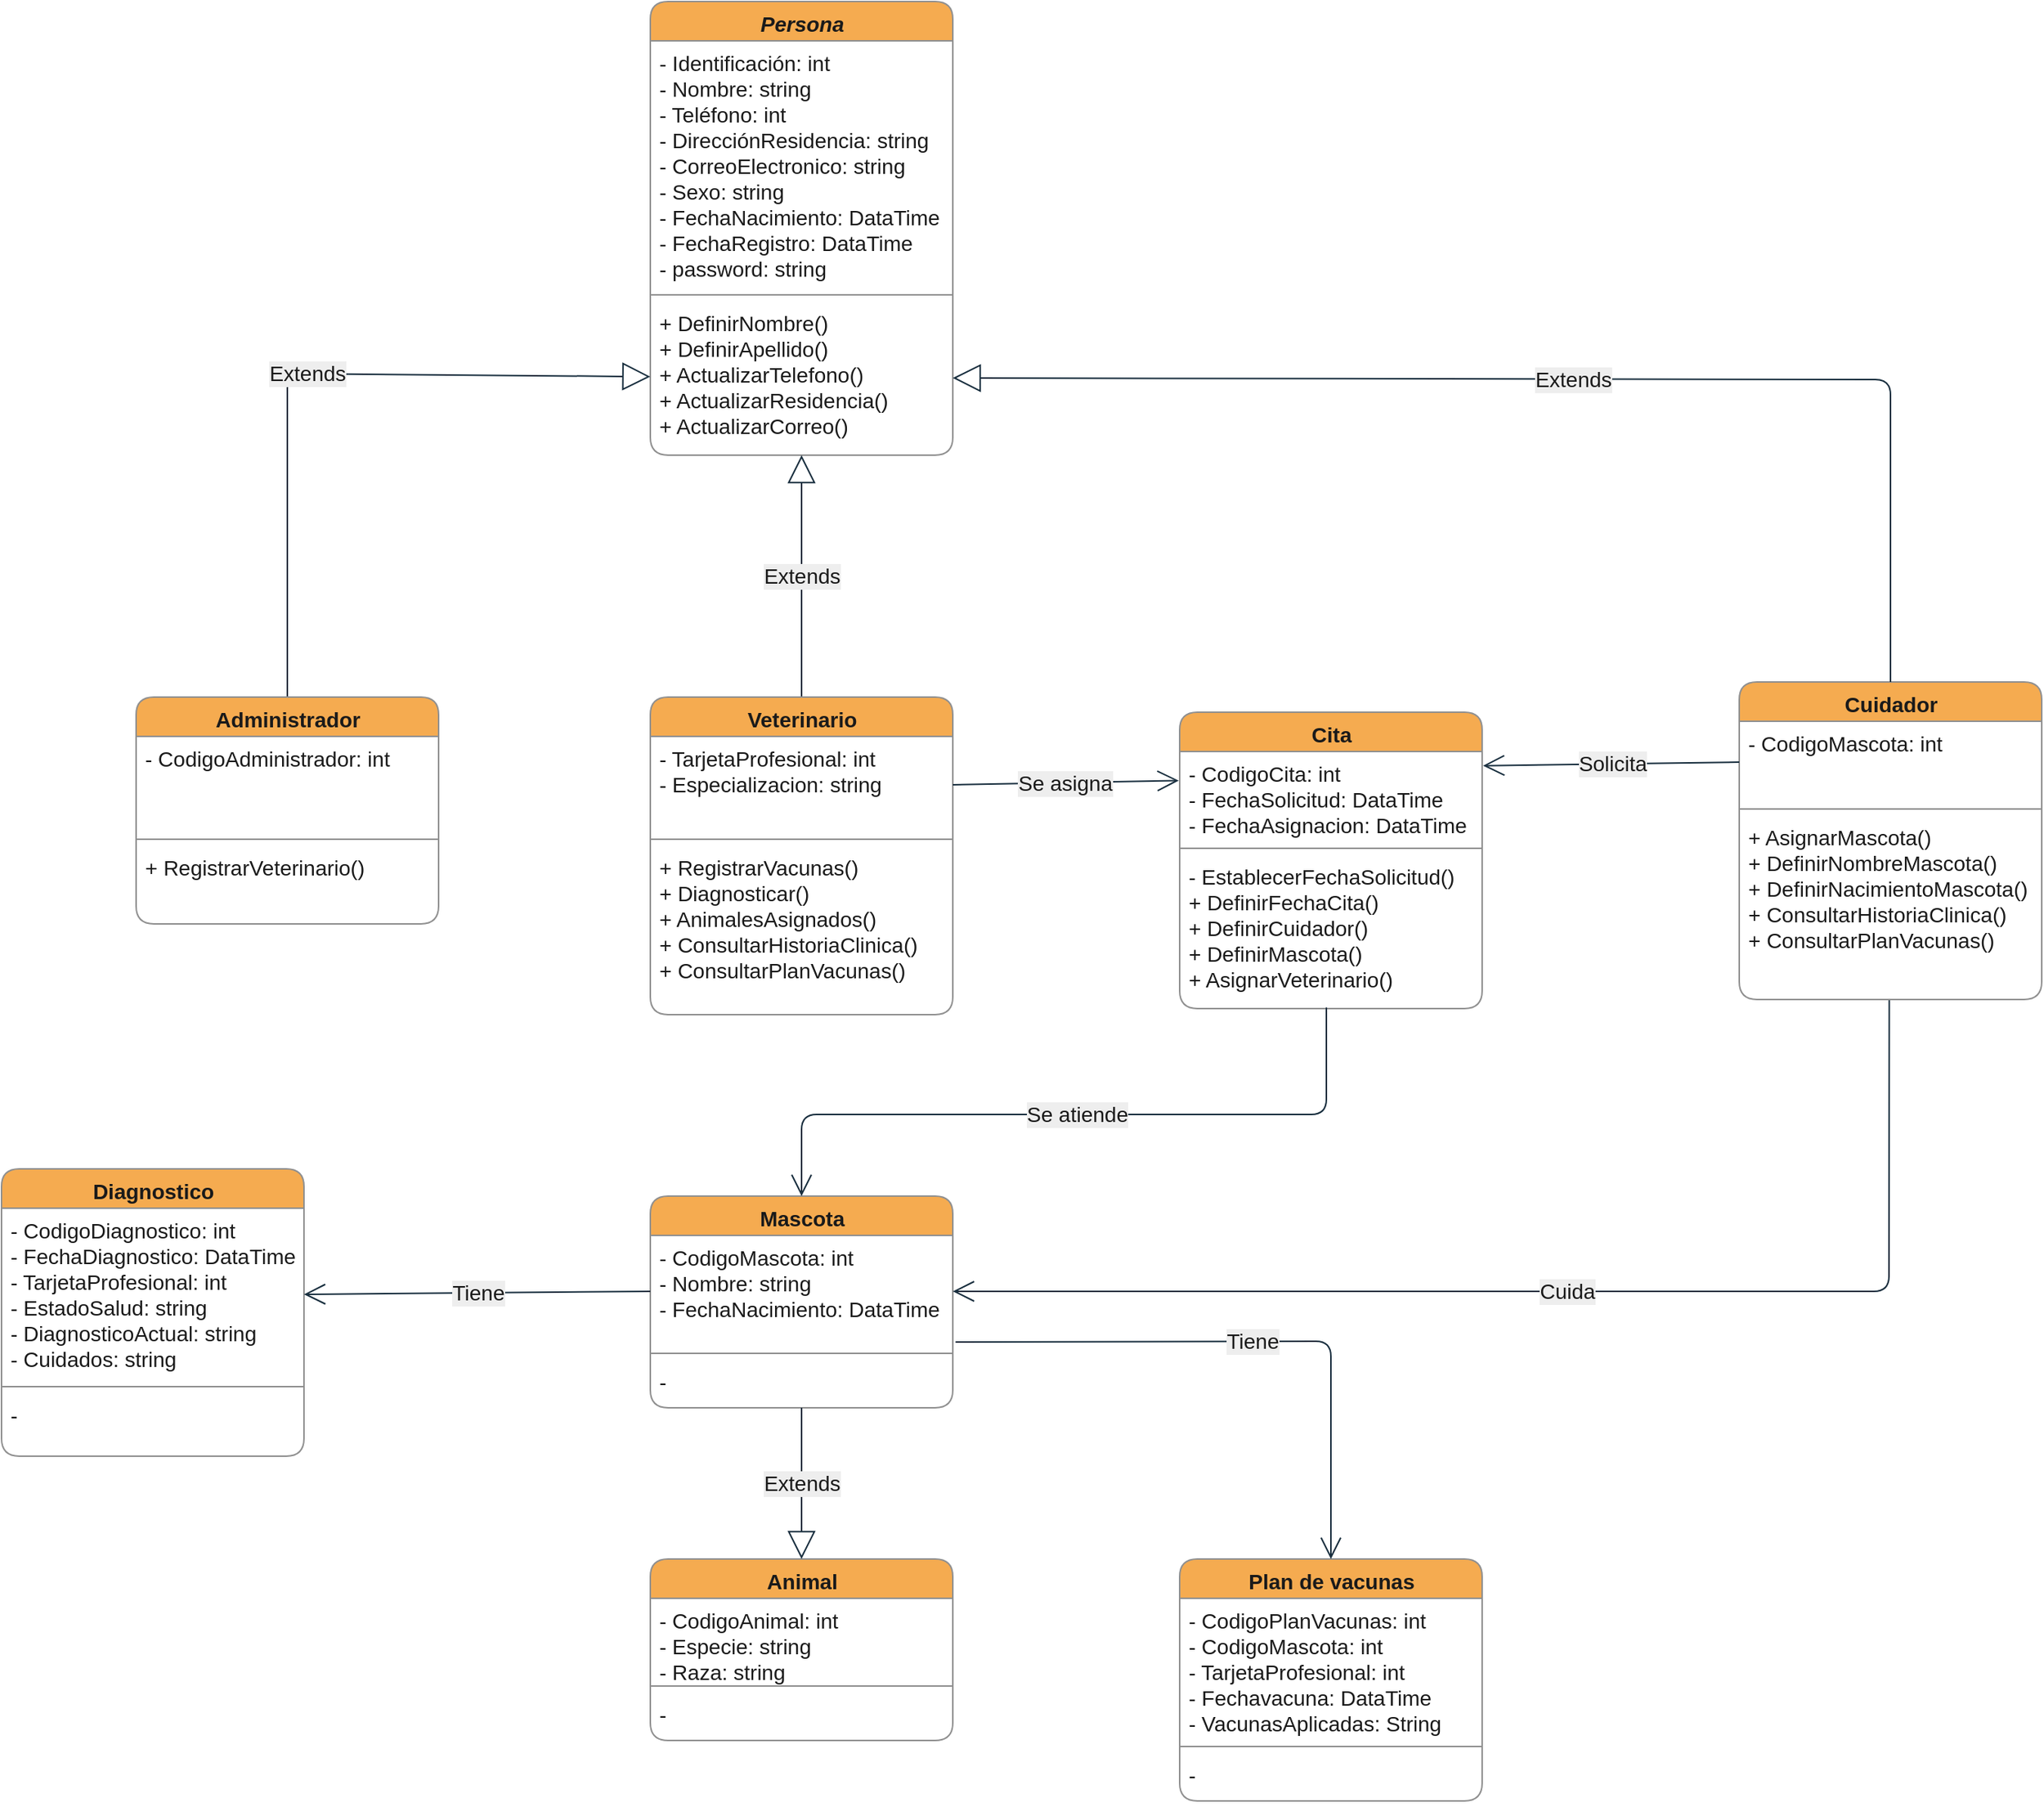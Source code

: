 <mxfile version="15.4.1" type="github" pages="5">
  <diagram id="C5RBs43oDa-KdzZeNtuy" name="Diagrama de clases">
    <mxGraphModel dx="868" dy="1260" grid="0" gridSize="10" guides="1" tooltips="1" connect="1" arrows="1" fold="1" page="0" pageScale="1" pageWidth="1169" pageHeight="827" background="none" math="0" shadow="0">
      <root>
        <mxCell id="WIyWlLk6GJQsqaUBKTNV-0" />
        <mxCell id="WIyWlLk6GJQsqaUBKTNV-1" parent="WIyWlLk6GJQsqaUBKTNV-0" />
        <mxCell id="-j1Tto38x53j7O7jgbnA-3" value="&lt;i&gt;Persona&lt;/i&gt;" style="swimlane;fontStyle=1;align=center;verticalAlign=top;childLayout=stackLayout;horizontal=1;startSize=26;horizontalStack=0;resizeParent=1;resizeParentMax=0;resizeLast=0;collapsible=1;marginBottom=0;fontSize=14;html=1;rounded=1;fillColor=#F5AB50;strokeColor=#909090;fontColor=#1A1A1A;" parent="WIyWlLk6GJQsqaUBKTNV-1" vertex="1">
          <mxGeometry x="430" y="-460" width="200" height="300" as="geometry" />
        </mxCell>
        <mxCell id="-j1Tto38x53j7O7jgbnA-4" value="- Identificación: int&#xa;- Nombre: string&#xa;- Teléfono: int&#xa;- DirecciónResidencia: string&#xa;- CorreoElectronico: string&#xa;- Sexo: string&#xa;- FechaNacimiento: DataTime&#xa;- FechaRegistro: DataTime&#xa;- password: string" style="text;strokeColor=none;fillColor=none;align=left;verticalAlign=top;spacingLeft=4;spacingRight=4;overflow=hidden;rotatable=0;points=[[0,0.5],[1,0.5]];portConstraint=eastwest;fontSize=14;rounded=1;fontColor=#1A1A1A;" parent="-j1Tto38x53j7O7jgbnA-3" vertex="1">
          <mxGeometry y="26" width="200" height="164" as="geometry" />
        </mxCell>
        <mxCell id="-j1Tto38x53j7O7jgbnA-5" value="" style="line;strokeWidth=1;fillColor=none;align=left;verticalAlign=middle;spacingTop=-1;spacingLeft=3;spacingRight=3;rotatable=0;labelPosition=right;points=[];portConstraint=eastwest;rounded=1;strokeColor=#909090;fontColor=#1A1A1A;labelBackgroundColor=#EEEEEE;" parent="-j1Tto38x53j7O7jgbnA-3" vertex="1">
          <mxGeometry y="190" width="200" height="8" as="geometry" />
        </mxCell>
        <mxCell id="-j1Tto38x53j7O7jgbnA-6" value="+ DefinirNombre()&#xa;+ DefinirApellido()&#xa;+ ActualizarTelefono()&#xa;+ ActualizarResidencia()&#xa;+ ActualizarCorreo()" style="text;strokeColor=none;fillColor=none;align=left;verticalAlign=top;spacingLeft=4;spacingRight=4;overflow=hidden;rotatable=0;points=[[0,0.5],[1,0.5]];portConstraint=eastwest;fontSize=14;rounded=1;fontColor=#1A1A1A;" parent="-j1Tto38x53j7O7jgbnA-3" vertex="1">
          <mxGeometry y="198" width="200" height="102" as="geometry" />
        </mxCell>
        <mxCell id="-j1Tto38x53j7O7jgbnA-7" value="Extends" style="endArrow=block;endSize=16;endFill=0;html=1;fontSize=14;exitX=0.5;exitY=0;exitDx=0;exitDy=0;strokeColor=#182E3E;fontColor=#1A1A1A;labelBackgroundColor=#EEEEEE;" parent="WIyWlLk6GJQsqaUBKTNV-1" source="-j1Tto38x53j7O7jgbnA-17" target="-j1Tto38x53j7O7jgbnA-6" edge="1">
          <mxGeometry width="160" relative="1" as="geometry">
            <mxPoint x="145" y="60" as="sourcePoint" />
            <mxPoint x="250" y="-40" as="targetPoint" />
            <Array as="points">
              <mxPoint x="190" y="-214" />
            </Array>
          </mxGeometry>
        </mxCell>
        <mxCell id="-j1Tto38x53j7O7jgbnA-8" value="Extends" style="endArrow=block;endSize=16;endFill=0;html=1;fontSize=14;exitX=0.5;exitY=0;exitDx=0;exitDy=0;strokeColor=#182E3E;fontColor=#1A1A1A;labelBackgroundColor=#EEEEEE;" parent="WIyWlLk6GJQsqaUBKTNV-1" source="-j1Tto38x53j7O7jgbnA-22" target="-j1Tto38x53j7O7jgbnA-6" edge="1">
          <mxGeometry width="160" relative="1" as="geometry">
            <mxPoint x="489" y="60" as="sourcePoint" />
            <mxPoint x="290" y="-40" as="targetPoint" />
            <Array as="points">
              <mxPoint x="530" y="-60" />
            </Array>
          </mxGeometry>
        </mxCell>
        <mxCell id="-j1Tto38x53j7O7jgbnA-13" value="Cita" style="swimlane;fontStyle=1;align=center;verticalAlign=top;childLayout=stackLayout;horizontal=1;startSize=26;horizontalStack=0;resizeParent=1;resizeParentMax=0;resizeLast=0;collapsible=1;marginBottom=0;fontSize=14;html=1;rounded=1;fillColor=#F5AB50;strokeColor=#909090;fontColor=#1A1A1A;" parent="WIyWlLk6GJQsqaUBKTNV-1" vertex="1">
          <mxGeometry x="780" y="10" width="200" height="196" as="geometry" />
        </mxCell>
        <mxCell id="-j1Tto38x53j7O7jgbnA-14" value="- CodigoCita: int&#xa;- FechaSolicitud: DataTime&#xa;- FechaAsignacion: DataTime" style="text;strokeColor=none;fillColor=none;align=left;verticalAlign=top;spacingLeft=4;spacingRight=4;overflow=hidden;rotatable=0;points=[[0,0.5],[1,0.5]];portConstraint=eastwest;fontSize=14;rounded=1;fontColor=#1A1A1A;" parent="-j1Tto38x53j7O7jgbnA-13" vertex="1">
          <mxGeometry y="26" width="200" height="60" as="geometry" />
        </mxCell>
        <mxCell id="-j1Tto38x53j7O7jgbnA-15" value="" style="line;strokeWidth=1;fillColor=none;align=left;verticalAlign=middle;spacingTop=-1;spacingLeft=3;spacingRight=3;rotatable=0;labelPosition=right;points=[];portConstraint=eastwest;rounded=1;strokeColor=#909090;fontColor=#1A1A1A;labelBackgroundColor=#EEEEEE;" parent="-j1Tto38x53j7O7jgbnA-13" vertex="1">
          <mxGeometry y="86" width="200" height="8" as="geometry" />
        </mxCell>
        <mxCell id="-j1Tto38x53j7O7jgbnA-16" value="- EstablecerFechaSolicitud()&#xa;+ DefinirFechaCita()&#xa;+ DefinirCuidador()&#xa;+ DefinirMascota()&#xa;+ AsignarVeterinario()&#xa;" style="text;strokeColor=none;fillColor=none;align=left;verticalAlign=top;spacingLeft=4;spacingRight=4;overflow=hidden;rotatable=0;points=[[0,0.5],[1,0.5]];portConstraint=eastwest;fontSize=14;rounded=1;fontColor=#1A1A1A;" parent="-j1Tto38x53j7O7jgbnA-13" vertex="1">
          <mxGeometry y="94" width="200" height="102" as="geometry" />
        </mxCell>
        <mxCell id="-j1Tto38x53j7O7jgbnA-17" value="Administrador" style="swimlane;fontStyle=1;align=center;verticalAlign=top;childLayout=stackLayout;horizontal=1;startSize=26;horizontalStack=0;resizeParent=1;resizeParentMax=0;resizeLast=0;collapsible=1;marginBottom=0;fontSize=14;html=1;rounded=1;fillColor=#F5AB50;strokeColor=#909090;fontColor=#1A1A1A;" parent="WIyWlLk6GJQsqaUBKTNV-1" vertex="1">
          <mxGeometry x="90" width="200" height="150" as="geometry" />
        </mxCell>
        <mxCell id="-j1Tto38x53j7O7jgbnA-18" value="- CodigoAdministrador: int&#xa;" style="text;strokeColor=none;fillColor=none;align=left;verticalAlign=top;spacingLeft=4;spacingRight=4;overflow=hidden;rotatable=0;points=[[0,0.5],[1,0.5]];portConstraint=eastwest;fontSize=14;rounded=1;fontColor=#1A1A1A;" parent="-j1Tto38x53j7O7jgbnA-17" vertex="1">
          <mxGeometry y="26" width="200" height="64" as="geometry" />
        </mxCell>
        <mxCell id="-j1Tto38x53j7O7jgbnA-19" value="" style="line;strokeWidth=1;fillColor=none;align=left;verticalAlign=middle;spacingTop=-1;spacingLeft=3;spacingRight=3;rotatable=0;labelPosition=right;points=[];portConstraint=eastwest;rounded=1;strokeColor=#909090;fontColor=#1A1A1A;labelBackgroundColor=#EEEEEE;" parent="-j1Tto38x53j7O7jgbnA-17" vertex="1">
          <mxGeometry y="90" width="200" height="8" as="geometry" />
        </mxCell>
        <mxCell id="-j1Tto38x53j7O7jgbnA-20" value="+ RegistrarVeterinario()" style="text;strokeColor=none;fillColor=none;align=left;verticalAlign=top;spacingLeft=4;spacingRight=4;overflow=hidden;rotatable=0;points=[[0,0.5],[1,0.5]];portConstraint=eastwest;fontSize=14;rounded=1;fontColor=#1A1A1A;" parent="-j1Tto38x53j7O7jgbnA-17" vertex="1">
          <mxGeometry y="98" width="200" height="52" as="geometry" />
        </mxCell>
        <mxCell id="-j1Tto38x53j7O7jgbnA-22" value="Veterinario" style="swimlane;fontStyle=1;align=center;verticalAlign=top;childLayout=stackLayout;horizontal=1;startSize=26;horizontalStack=0;resizeParent=1;resizeParentMax=0;resizeLast=0;collapsible=1;marginBottom=0;fontSize=14;html=1;rounded=1;fillColor=#F5AB50;strokeColor=#909090;fontColor=#1A1A1A;" parent="WIyWlLk6GJQsqaUBKTNV-1" vertex="1">
          <mxGeometry x="430" width="200" height="210" as="geometry" />
        </mxCell>
        <mxCell id="-j1Tto38x53j7O7jgbnA-23" value="- TarjetaProfesional: int&#xa;- Especializacion: string" style="text;strokeColor=none;fillColor=none;align=left;verticalAlign=top;spacingLeft=4;spacingRight=4;overflow=hidden;rotatable=0;points=[[0,0.5],[1,0.5]];portConstraint=eastwest;fontSize=14;rounded=1;fontColor=#1A1A1A;" parent="-j1Tto38x53j7O7jgbnA-22" vertex="1">
          <mxGeometry y="26" width="200" height="64" as="geometry" />
        </mxCell>
        <mxCell id="-j1Tto38x53j7O7jgbnA-24" value="" style="line;strokeWidth=1;fillColor=none;align=left;verticalAlign=middle;spacingTop=-1;spacingLeft=3;spacingRight=3;rotatable=0;labelPosition=right;points=[];portConstraint=eastwest;rounded=1;strokeColor=#909090;fontColor=#1A1A1A;labelBackgroundColor=#EEEEEE;" parent="-j1Tto38x53j7O7jgbnA-22" vertex="1">
          <mxGeometry y="90" width="200" height="8" as="geometry" />
        </mxCell>
        <mxCell id="-j1Tto38x53j7O7jgbnA-25" value="+ RegistrarVacunas()&#xa;+ Diagnosticar()&#xa;+ AnimalesAsignados()&#xa;+ ConsultarHistoriaClinica()&#xa;+ ConsultarPlanVacunas()" style="text;strokeColor=none;fillColor=none;align=left;verticalAlign=top;spacingLeft=4;spacingRight=4;overflow=hidden;rotatable=0;points=[[0,0.5],[1,0.5]];portConstraint=eastwest;fontSize=14;rounded=1;fontColor=#1A1A1A;" parent="-j1Tto38x53j7O7jgbnA-22" vertex="1">
          <mxGeometry y="98" width="200" height="112" as="geometry" />
        </mxCell>
        <mxCell id="-j1Tto38x53j7O7jgbnA-30" value="Cuidador" style="swimlane;fontStyle=1;align=center;verticalAlign=top;childLayout=stackLayout;horizontal=1;startSize=26;horizontalStack=0;resizeParent=1;resizeParentMax=0;resizeLast=0;collapsible=1;marginBottom=0;fontSize=14;html=1;rounded=1;fillColor=#F5AB50;strokeColor=#909090;fontColor=#1A1A1A;" parent="WIyWlLk6GJQsqaUBKTNV-1" vertex="1">
          <mxGeometry x="1150" y="-10" width="200" height="210" as="geometry" />
        </mxCell>
        <mxCell id="-j1Tto38x53j7O7jgbnA-31" value="- CodigoMascota: int&#xa;" style="text;strokeColor=none;fillColor=none;align=left;verticalAlign=top;spacingLeft=4;spacingRight=4;overflow=hidden;rotatable=0;points=[[0,0.5],[1,0.5]];portConstraint=eastwest;fontSize=14;rounded=1;fontColor=#1A1A1A;" parent="-j1Tto38x53j7O7jgbnA-30" vertex="1">
          <mxGeometry y="26" width="200" height="54" as="geometry" />
        </mxCell>
        <mxCell id="-j1Tto38x53j7O7jgbnA-32" value="" style="line;strokeWidth=1;fillColor=none;align=left;verticalAlign=middle;spacingTop=-1;spacingLeft=3;spacingRight=3;rotatable=0;labelPosition=right;points=[];portConstraint=eastwest;rounded=1;strokeColor=#909090;fontColor=#1A1A1A;labelBackgroundColor=#EEEEEE;" parent="-j1Tto38x53j7O7jgbnA-30" vertex="1">
          <mxGeometry y="80" width="200" height="8" as="geometry" />
        </mxCell>
        <mxCell id="-j1Tto38x53j7O7jgbnA-33" value="+ AsignarMascota()&#xa;+ DefinirNombreMascota()&#xa;+ DefinirNacimientoMascota()&#xa;+ ConsultarHistoriaClinica()&#xa;+ ConsultarPlanVacunas()" style="text;strokeColor=none;fillColor=none;align=left;verticalAlign=top;spacingLeft=4;spacingRight=4;overflow=hidden;rotatable=0;points=[[0,0.5],[1,0.5]];portConstraint=eastwest;fontSize=14;rounded=1;fontColor=#1A1A1A;" parent="-j1Tto38x53j7O7jgbnA-30" vertex="1">
          <mxGeometry y="88" width="200" height="122" as="geometry" />
        </mxCell>
        <mxCell id="-j1Tto38x53j7O7jgbnA-34" value="Mascota" style="swimlane;fontStyle=1;align=center;verticalAlign=top;childLayout=stackLayout;horizontal=1;startSize=26;horizontalStack=0;resizeParent=1;resizeParentMax=0;resizeLast=0;collapsible=1;marginBottom=0;fontSize=14;html=1;rounded=1;fillColor=#F5AB50;strokeColor=#909090;fontColor=#1A1A1A;" parent="WIyWlLk6GJQsqaUBKTNV-1" vertex="1">
          <mxGeometry x="430" y="330" width="200" height="140" as="geometry" />
        </mxCell>
        <mxCell id="-j1Tto38x53j7O7jgbnA-35" value="- CodigoMascota: int&#xa;- Nombre: string&#xa;- FechaNacimiento: DataTime" style="text;strokeColor=none;fillColor=none;align=left;verticalAlign=top;spacingLeft=4;spacingRight=4;overflow=hidden;rotatable=0;points=[[0,0.5],[1,0.5]];portConstraint=eastwest;fontSize=14;rounded=1;fontColor=#1A1A1A;" parent="-j1Tto38x53j7O7jgbnA-34" vertex="1">
          <mxGeometry y="26" width="200" height="74" as="geometry" />
        </mxCell>
        <mxCell id="-j1Tto38x53j7O7jgbnA-36" value="" style="line;strokeWidth=1;fillColor=none;align=left;verticalAlign=middle;spacingTop=-1;spacingLeft=3;spacingRight=3;rotatable=0;labelPosition=right;points=[];portConstraint=eastwest;rounded=1;strokeColor=#909090;fontColor=#1A1A1A;labelBackgroundColor=#EEEEEE;" parent="-j1Tto38x53j7O7jgbnA-34" vertex="1">
          <mxGeometry y="100" width="200" height="8" as="geometry" />
        </mxCell>
        <mxCell id="-j1Tto38x53j7O7jgbnA-37" value="-" style="text;strokeColor=none;fillColor=none;align=left;verticalAlign=top;spacingLeft=4;spacingRight=4;overflow=hidden;rotatable=0;points=[[0,0.5],[1,0.5]];portConstraint=eastwest;fontSize=14;rounded=1;fontColor=#1A1A1A;" parent="-j1Tto38x53j7O7jgbnA-34" vertex="1">
          <mxGeometry y="108" width="200" height="32" as="geometry" />
        </mxCell>
        <mxCell id="-j1Tto38x53j7O7jgbnA-38" value="Animal" style="swimlane;fontStyle=1;align=center;verticalAlign=top;childLayout=stackLayout;horizontal=1;startSize=26;horizontalStack=0;resizeParent=1;resizeParentMax=0;resizeLast=0;collapsible=1;marginBottom=0;fontSize=14;html=1;rounded=1;fillColor=#F5AB50;strokeColor=#909090;fontColor=#1A1A1A;" parent="WIyWlLk6GJQsqaUBKTNV-1" vertex="1">
          <mxGeometry x="430" y="570" width="200" height="120" as="geometry" />
        </mxCell>
        <mxCell id="-j1Tto38x53j7O7jgbnA-39" value="- CodigoAnimal: int&#xa;- Especie: string&#xa;- Raza: string" style="text;strokeColor=none;fillColor=none;align=left;verticalAlign=top;spacingLeft=4;spacingRight=4;overflow=hidden;rotatable=0;points=[[0,0.5],[1,0.5]];portConstraint=eastwest;fontSize=14;rounded=1;fontColor=#1A1A1A;" parent="-j1Tto38x53j7O7jgbnA-38" vertex="1">
          <mxGeometry y="26" width="200" height="54" as="geometry" />
        </mxCell>
        <mxCell id="-j1Tto38x53j7O7jgbnA-40" value="" style="line;strokeWidth=1;fillColor=none;align=left;verticalAlign=middle;spacingTop=-1;spacingLeft=3;spacingRight=3;rotatable=0;labelPosition=right;points=[];portConstraint=eastwest;rounded=1;strokeColor=#909090;fontColor=#1A1A1A;labelBackgroundColor=#EEEEEE;" parent="-j1Tto38x53j7O7jgbnA-38" vertex="1">
          <mxGeometry y="80" width="200" height="8" as="geometry" />
        </mxCell>
        <mxCell id="-j1Tto38x53j7O7jgbnA-41" value="-" style="text;strokeColor=none;fillColor=none;align=left;verticalAlign=top;spacingLeft=4;spacingRight=4;overflow=hidden;rotatable=0;points=[[0,0.5],[1,0.5]];portConstraint=eastwest;fontSize=14;rounded=1;fontColor=#1A1A1A;" parent="-j1Tto38x53j7O7jgbnA-38" vertex="1">
          <mxGeometry y="88" width="200" height="32" as="geometry" />
        </mxCell>
        <mxCell id="-j1Tto38x53j7O7jgbnA-42" value="Extends" style="endArrow=block;endSize=16;endFill=0;html=1;fontSize=14;entryX=0.5;entryY=0;entryDx=0;entryDy=0;strokeColor=#182E3E;fontColor=#1A1A1A;labelBackgroundColor=#EEEEEE;" parent="WIyWlLk6GJQsqaUBKTNV-1" source="-j1Tto38x53j7O7jgbnA-37" target="-j1Tto38x53j7O7jgbnA-38" edge="1">
          <mxGeometry width="160" relative="1" as="geometry">
            <mxPoint x="465" y="-20" as="sourcePoint" />
            <mxPoint x="305" y="-90" as="targetPoint" />
          </mxGeometry>
        </mxCell>
        <mxCell id="-j1Tto38x53j7O7jgbnA-43" value="Solicita" style="endArrow=open;endFill=1;endSize=12;html=1;fontSize=14;entryX=1.003;entryY=0.156;entryDx=0;entryDy=0;exitX=0;exitY=0.5;exitDx=0;exitDy=0;entryPerimeter=0;strokeColor=#182E3E;fontColor=#1A1A1A;labelBackgroundColor=#EEEEEE;" parent="WIyWlLk6GJQsqaUBKTNV-1" source="-j1Tto38x53j7O7jgbnA-31" target="-j1Tto38x53j7O7jgbnA-14" edge="1">
          <mxGeometry width="160" relative="1" as="geometry">
            <mxPoint x="710" y="240" as="sourcePoint" />
            <mxPoint x="870" y="240" as="targetPoint" />
          </mxGeometry>
        </mxCell>
        <mxCell id="-j1Tto38x53j7O7jgbnA-44" value="Cuida" style="endArrow=open;endFill=1;endSize=12;html=1;fontSize=14;exitX=0.496;exitY=1.004;exitDx=0;exitDy=0;exitPerimeter=0;strokeColor=#182E3E;fontColor=#1A1A1A;labelBackgroundColor=#EEEEEE;" parent="WIyWlLk6GJQsqaUBKTNV-1" source="-j1Tto38x53j7O7jgbnA-33" target="-j1Tto38x53j7O7jgbnA-35" edge="1">
          <mxGeometry width="160" relative="1" as="geometry">
            <mxPoint x="1200" y="140" as="sourcePoint" />
            <mxPoint x="910" y="370" as="targetPoint" />
            <Array as="points">
              <mxPoint x="1249" y="393" />
            </Array>
          </mxGeometry>
        </mxCell>
        <mxCell id="Za7RKyg9l19MiMVU4khS-1" value="Extends" style="endArrow=block;endSize=16;endFill=0;html=1;fontSize=14;exitX=0.5;exitY=0;exitDx=0;exitDy=0;entryX=1;entryY=0.5;entryDx=0;entryDy=0;strokeColor=#182E3E;fontColor=#1A1A1A;labelBackgroundColor=#EEEEEE;" parent="WIyWlLk6GJQsqaUBKTNV-1" source="-j1Tto38x53j7O7jgbnA-30" target="-j1Tto38x53j7O7jgbnA-6" edge="1">
          <mxGeometry width="160" relative="1" as="geometry">
            <mxPoint x="510" y="40" as="sourcePoint" />
            <mxPoint x="350" y="-30" as="targetPoint" />
            <Array as="points">
              <mxPoint x="1250" y="-210" />
            </Array>
          </mxGeometry>
        </mxCell>
        <mxCell id="br5mzD6mWOKQ-B5tfDRk-1" value="Se asigna" style="endArrow=open;endFill=1;endSize=12;html=1;fontSize=14;entryX=-0.003;entryY=0.32;entryDx=0;entryDy=0;exitX=1;exitY=0.5;exitDx=0;exitDy=0;entryPerimeter=0;strokeColor=#182E3E;fontColor=#1A1A1A;labelBackgroundColor=#EEEEEE;" parent="WIyWlLk6GJQsqaUBKTNV-1" source="-j1Tto38x53j7O7jgbnA-23" target="-j1Tto38x53j7O7jgbnA-14" edge="1">
          <mxGeometry width="160" relative="1" as="geometry">
            <mxPoint x="800" y="140" as="sourcePoint" />
            <mxPoint x="630" y="155" as="targetPoint" />
          </mxGeometry>
        </mxCell>
        <mxCell id="pY96gX7bV9BrttwrZuQb-5" value="Diagnostico" style="swimlane;fontStyle=1;align=center;verticalAlign=top;childLayout=stackLayout;horizontal=1;startSize=26;horizontalStack=0;resizeParent=1;resizeParentMax=0;resizeLast=0;collapsible=1;marginBottom=0;fontSize=14;html=1;rounded=1;fillColor=#F5AB50;strokeColor=#909090;fontColor=#1A1A1A;" parent="WIyWlLk6GJQsqaUBKTNV-1" vertex="1">
          <mxGeometry x="1" y="312" width="200" height="190" as="geometry" />
        </mxCell>
        <mxCell id="pY96gX7bV9BrttwrZuQb-6" value="- CodigoDiagnostico: int&#xa;- FechaDiagnostico: DataTime&#xa;- TarjetaProfesional: int&#xa;- EstadoSalud: string&#xa;- DiagnosticoActual: string&#xa;- Cuidados: string" style="text;strokeColor=none;fillColor=none;align=left;verticalAlign=top;spacingLeft=4;spacingRight=4;overflow=hidden;rotatable=0;points=[[0,0.5],[1,0.5]];portConstraint=eastwest;fontSize=14;rounded=1;fontColor=#1A1A1A;" parent="pY96gX7bV9BrttwrZuQb-5" vertex="1">
          <mxGeometry y="26" width="200" height="114" as="geometry" />
        </mxCell>
        <mxCell id="pY96gX7bV9BrttwrZuQb-7" value="" style="line;strokeWidth=1;fillColor=none;align=left;verticalAlign=middle;spacingTop=-1;spacingLeft=3;spacingRight=3;rotatable=0;labelPosition=right;points=[];portConstraint=eastwest;rounded=1;strokeColor=#909090;fontColor=#1A1A1A;labelBackgroundColor=#EEEEEE;" parent="pY96gX7bV9BrttwrZuQb-5" vertex="1">
          <mxGeometry y="140" width="200" height="8" as="geometry" />
        </mxCell>
        <mxCell id="pY96gX7bV9BrttwrZuQb-8" value="- " style="text;strokeColor=none;fillColor=none;align=left;verticalAlign=top;spacingLeft=4;spacingRight=4;overflow=hidden;rotatable=0;points=[[0,0.5],[1,0.5]];portConstraint=eastwest;fontSize=14;rounded=1;fontColor=#1A1A1A;" parent="pY96gX7bV9BrttwrZuQb-5" vertex="1">
          <mxGeometry y="148" width="200" height="42" as="geometry" />
        </mxCell>
        <mxCell id="pY96gX7bV9BrttwrZuQb-9" value="Tiene" style="endArrow=open;endFill=1;endSize=12;html=1;fontSize=14;entryX=1;entryY=0.5;entryDx=0;entryDy=0;exitX=0;exitY=0.5;exitDx=0;exitDy=0;strokeColor=#182E3E;fontColor=#1A1A1A;labelBackgroundColor=#EEEEEE;" parent="WIyWlLk6GJQsqaUBKTNV-1" source="-j1Tto38x53j7O7jgbnA-35" target="pY96gX7bV9BrttwrZuQb-6" edge="1">
          <mxGeometry width="160" relative="1" as="geometry">
            <mxPoint x="421" y="159.74" as="sourcePoint" />
            <mxPoint x="310" y="393" as="targetPoint" />
          </mxGeometry>
        </mxCell>
        <mxCell id="pY96gX7bV9BrttwrZuQb-11" value="Plan de vacunas" style="swimlane;fontStyle=1;align=center;verticalAlign=top;childLayout=stackLayout;horizontal=1;startSize=26;horizontalStack=0;resizeParent=1;resizeParentMax=0;resizeLast=0;collapsible=1;marginBottom=0;fontSize=14;html=1;rounded=1;fillColor=#F5AB50;strokeColor=#909090;fontColor=#1A1A1A;" parent="WIyWlLk6GJQsqaUBKTNV-1" vertex="1">
          <mxGeometry x="780" y="570" width="200" height="160" as="geometry" />
        </mxCell>
        <mxCell id="pY96gX7bV9BrttwrZuQb-12" value="- CodigoPlanVacunas: int&#xa;- CodigoMascota: int&#xa;- TarjetaProfesional: int&#xa;- Fechavacuna: DataTime&#xa;- VacunasAplicadas: String&#xa;" style="text;strokeColor=none;fillColor=none;align=left;verticalAlign=top;spacingLeft=4;spacingRight=4;overflow=hidden;rotatable=0;points=[[0,0.5],[1,0.5]];portConstraint=eastwest;fontSize=14;rounded=1;fontColor=#1A1A1A;" parent="pY96gX7bV9BrttwrZuQb-11" vertex="1">
          <mxGeometry y="26" width="200" height="94" as="geometry" />
        </mxCell>
        <mxCell id="pY96gX7bV9BrttwrZuQb-13" value="" style="line;strokeWidth=1;fillColor=none;align=left;verticalAlign=middle;spacingTop=-1;spacingLeft=3;spacingRight=3;rotatable=0;labelPosition=right;points=[];portConstraint=eastwest;rounded=1;strokeColor=#909090;fontColor=#1A1A1A;labelBackgroundColor=#EEEEEE;" parent="pY96gX7bV9BrttwrZuQb-11" vertex="1">
          <mxGeometry y="120" width="200" height="8" as="geometry" />
        </mxCell>
        <mxCell id="pY96gX7bV9BrttwrZuQb-14" value="-" style="text;strokeColor=none;fillColor=none;align=left;verticalAlign=top;spacingLeft=4;spacingRight=4;overflow=hidden;rotatable=0;points=[[0,0.5],[1,0.5]];portConstraint=eastwest;fontSize=14;rounded=1;fontColor=#1A1A1A;" parent="pY96gX7bV9BrttwrZuQb-11" vertex="1">
          <mxGeometry y="128" width="200" height="32" as="geometry" />
        </mxCell>
        <mxCell id="pY96gX7bV9BrttwrZuQb-15" value="Se atiende" style="endArrow=open;endFill=1;endSize=12;html=1;fontSize=14;entryX=0.5;entryY=0;entryDx=0;entryDy=0;exitX=0.485;exitY=0.993;exitDx=0;exitDy=0;exitPerimeter=0;strokeColor=#182E3E;fontColor=#1A1A1A;labelBackgroundColor=#EEEEEE;" parent="WIyWlLk6GJQsqaUBKTNV-1" source="-j1Tto38x53j7O7jgbnA-16" target="-j1Tto38x53j7O7jgbnA-34" edge="1">
          <mxGeometry width="160" relative="1" as="geometry">
            <mxPoint x="585" y="260.0" as="sourcePoint" />
            <mxPoint x="734.4" y="261.28" as="targetPoint" />
            <Array as="points">
              <mxPoint x="877" y="276" />
              <mxPoint x="530" y="276" />
            </Array>
          </mxGeometry>
        </mxCell>
        <mxCell id="pY96gX7bV9BrttwrZuQb-16" value="Tiene" style="endArrow=open;endFill=1;endSize=12;html=1;fontSize=14;entryX=0.5;entryY=0;entryDx=0;entryDy=0;exitX=1.009;exitY=0.952;exitDx=0;exitDy=0;exitPerimeter=0;strokeColor=#182E3E;fontColor=#1A1A1A;labelBackgroundColor=#EEEEEE;" parent="WIyWlLk6GJQsqaUBKTNV-1" source="-j1Tto38x53j7O7jgbnA-35" target="pY96gX7bV9BrttwrZuQb-11" edge="1">
          <mxGeometry width="160" relative="1" as="geometry">
            <mxPoint x="721.6" y="549.998" as="sourcePoint" />
            <mxPoint x="720" y="727.71" as="targetPoint" />
            <Array as="points">
              <mxPoint x="880" y="426" />
            </Array>
          </mxGeometry>
        </mxCell>
      </root>
    </mxGraphModel>
  </diagram>
  <diagram name="Diagrama de entidad" id="N33L80vllPhsIIyUW74Q">
    <mxGraphModel dx="1240" dy="1057" grid="0" gridSize="10" guides="1" tooltips="1" connect="1" arrows="1" fold="1" page="0" pageScale="1" pageWidth="1169" pageHeight="827" background="none" math="0" shadow="0">
      <root>
        <mxCell id="0EpFyUkN4qAbZUd5vZtE-0" />
        <mxCell id="0EpFyUkN4qAbZUd5vZtE-1" parent="0EpFyUkN4qAbZUd5vZtE-0" />
        <mxCell id="0EpFyUkN4qAbZUd5vZtE-2" value="&lt;i&gt;Persona&lt;/i&gt;" style="swimlane;fontStyle=1;align=center;verticalAlign=top;childLayout=stackLayout;horizontal=1;startSize=26;horizontalStack=0;resizeParent=1;resizeParentMax=0;resizeLast=0;collapsible=1;marginBottom=0;fontSize=14;html=1;rounded=1;fillColor=#F5AB50;strokeColor=#909090;fontColor=#1A1A1A;" vertex="1" parent="0EpFyUkN4qAbZUd5vZtE-1">
          <mxGeometry x="432" y="-397" width="200" height="212" as="geometry" />
        </mxCell>
        <mxCell id="0EpFyUkN4qAbZUd5vZtE-3" value="- Identificación: int&#xa;- Nombre: string&#xa;- Apellido: string&#xa;- Teléfono: int&#xa;- DirecciónResidencia: string&#xa;- CorreoElectronico: string&#xa;- Sexo: string&#xa;- FechaNacimiento: DataTime&#xa;- FechaRegistro: DataTime&#xa;- password: string" style="text;strokeColor=none;fillColor=none;align=left;verticalAlign=top;spacingLeft=4;spacingRight=4;overflow=hidden;rotatable=0;points=[[0,0.5],[1,0.5]];portConstraint=eastwest;fontSize=14;rounded=1;fontColor=#1A1A1A;" vertex="1" parent="0EpFyUkN4qAbZUd5vZtE-2">
          <mxGeometry y="26" width="200" height="178" as="geometry" />
        </mxCell>
        <mxCell id="0EpFyUkN4qAbZUd5vZtE-4" value="" style="line;strokeWidth=1;fillColor=none;align=left;verticalAlign=middle;spacingTop=-1;spacingLeft=3;spacingRight=3;rotatable=0;labelPosition=right;points=[];portConstraint=eastwest;rounded=1;strokeColor=#909090;fontColor=#1A1A1A;labelBackgroundColor=#EEEEEE;" vertex="1" parent="0EpFyUkN4qAbZUd5vZtE-2">
          <mxGeometry y="204" width="200" height="8" as="geometry" />
        </mxCell>
        <mxCell id="0EpFyUkN4qAbZUd5vZtE-6" value="Extends" style="endArrow=block;endSize=16;endFill=0;html=1;fontSize=14;exitX=0.5;exitY=0;exitDx=0;exitDy=0;strokeColor=#182E3E;fontColor=#1A1A1A;labelBackgroundColor=#EEEEEE;" edge="1" parent="0EpFyUkN4qAbZUd5vZtE-1" source="0EpFyUkN4qAbZUd5vZtE-12">
          <mxGeometry width="160" relative="1" as="geometry">
            <mxPoint x="145" y="60" as="sourcePoint" />
            <mxPoint x="430" y="-211.882" as="targetPoint" />
            <Array as="points">
              <mxPoint x="190" y="-214" />
            </Array>
          </mxGeometry>
        </mxCell>
        <mxCell id="0EpFyUkN4qAbZUd5vZtE-7" value="Extends" style="endArrow=block;endSize=16;endFill=0;html=1;fontSize=14;exitX=0.5;exitY=0;exitDx=0;exitDy=0;strokeColor=#182E3E;fontColor=#1A1A1A;labelBackgroundColor=#EEEEEE;" edge="1" parent="0EpFyUkN4qAbZUd5vZtE-1" source="0EpFyUkN4qAbZUd5vZtE-16">
          <mxGeometry width="160" relative="1" as="geometry">
            <mxPoint x="489" y="60" as="sourcePoint" />
            <mxPoint x="530" y="-160" as="targetPoint" />
            <Array as="points">
              <mxPoint x="530" y="-60" />
            </Array>
          </mxGeometry>
        </mxCell>
        <mxCell id="0EpFyUkN4qAbZUd5vZtE-8" value="Cita" style="swimlane;fontStyle=1;align=center;verticalAlign=top;childLayout=stackLayout;horizontal=1;startSize=26;horizontalStack=0;resizeParent=1;resizeParentMax=0;resizeLast=0;collapsible=1;marginBottom=0;fontSize=14;html=1;rounded=1;fillColor=#F5AB50;strokeColor=#909090;fontColor=#1A1A1A;" vertex="1" parent="0EpFyUkN4qAbZUd5vZtE-1">
          <mxGeometry x="780" y="10" width="200" height="94" as="geometry" />
        </mxCell>
        <mxCell id="0EpFyUkN4qAbZUd5vZtE-9" value="- CodigoCita: int&#xa;- FechaSolicitud: DataTime&#xa;- FechaAsignacion: DataTime" style="text;strokeColor=none;fillColor=none;align=left;verticalAlign=top;spacingLeft=4;spacingRight=4;overflow=hidden;rotatable=0;points=[[0,0.5],[1,0.5]];portConstraint=eastwest;fontSize=14;rounded=1;fontColor=#1A1A1A;" vertex="1" parent="0EpFyUkN4qAbZUd5vZtE-8">
          <mxGeometry y="26" width="200" height="60" as="geometry" />
        </mxCell>
        <mxCell id="0EpFyUkN4qAbZUd5vZtE-10" value="" style="line;strokeWidth=1;fillColor=none;align=left;verticalAlign=middle;spacingTop=-1;spacingLeft=3;spacingRight=3;rotatable=0;labelPosition=right;points=[];portConstraint=eastwest;rounded=1;strokeColor=#909090;fontColor=#1A1A1A;labelBackgroundColor=#EEEEEE;" vertex="1" parent="0EpFyUkN4qAbZUd5vZtE-8">
          <mxGeometry y="86" width="200" height="8" as="geometry" />
        </mxCell>
        <mxCell id="0EpFyUkN4qAbZUd5vZtE-12" value="Administrador" style="swimlane;fontStyle=1;align=center;verticalAlign=top;childLayout=stackLayout;horizontal=1;startSize=26;horizontalStack=0;resizeParent=1;resizeParentMax=0;resizeLast=0;collapsible=1;marginBottom=0;fontSize=14;html=1;rounded=1;fillColor=#F5AB50;strokeColor=#909090;fontColor=#1A1A1A;" vertex="1" parent="0EpFyUkN4qAbZUd5vZtE-1">
          <mxGeometry x="90" width="200" height="98" as="geometry" />
        </mxCell>
        <mxCell id="0EpFyUkN4qAbZUd5vZtE-13" value="- CodigoAdministrador: int&#xa;" style="text;strokeColor=none;fillColor=none;align=left;verticalAlign=top;spacingLeft=4;spacingRight=4;overflow=hidden;rotatable=0;points=[[0,0.5],[1,0.5]];portConstraint=eastwest;fontSize=14;rounded=1;fontColor=#1A1A1A;" vertex="1" parent="0EpFyUkN4qAbZUd5vZtE-12">
          <mxGeometry y="26" width="200" height="64" as="geometry" />
        </mxCell>
        <mxCell id="0EpFyUkN4qAbZUd5vZtE-14" value="" style="line;strokeWidth=1;fillColor=none;align=left;verticalAlign=middle;spacingTop=-1;spacingLeft=3;spacingRight=3;rotatable=0;labelPosition=right;points=[];portConstraint=eastwest;rounded=1;strokeColor=#909090;fontColor=#1A1A1A;labelBackgroundColor=#EEEEEE;" vertex="1" parent="0EpFyUkN4qAbZUd5vZtE-12">
          <mxGeometry y="90" width="200" height="8" as="geometry" />
        </mxCell>
        <mxCell id="0EpFyUkN4qAbZUd5vZtE-16" value="Veterinario" style="swimlane;fontStyle=1;align=center;verticalAlign=top;childLayout=stackLayout;horizontal=1;startSize=26;horizontalStack=0;resizeParent=1;resizeParentMax=0;resizeLast=0;collapsible=1;marginBottom=0;fontSize=14;html=1;rounded=1;fillColor=#F5AB50;strokeColor=#909090;fontColor=#1A1A1A;" vertex="1" parent="0EpFyUkN4qAbZUd5vZtE-1">
          <mxGeometry x="430" width="200" height="98" as="geometry" />
        </mxCell>
        <mxCell id="0EpFyUkN4qAbZUd5vZtE-17" value="- TarjetaProfesional: int&#xa;- Especializacion: string" style="text;strokeColor=none;fillColor=none;align=left;verticalAlign=top;spacingLeft=4;spacingRight=4;overflow=hidden;rotatable=0;points=[[0,0.5],[1,0.5]];portConstraint=eastwest;fontSize=14;rounded=1;fontColor=#1A1A1A;" vertex="1" parent="0EpFyUkN4qAbZUd5vZtE-16">
          <mxGeometry y="26" width="200" height="64" as="geometry" />
        </mxCell>
        <mxCell id="0EpFyUkN4qAbZUd5vZtE-18" value="" style="line;strokeWidth=1;fillColor=none;align=left;verticalAlign=middle;spacingTop=-1;spacingLeft=3;spacingRight=3;rotatable=0;labelPosition=right;points=[];portConstraint=eastwest;rounded=1;strokeColor=#909090;fontColor=#1A1A1A;labelBackgroundColor=#EEEEEE;" vertex="1" parent="0EpFyUkN4qAbZUd5vZtE-16">
          <mxGeometry y="90" width="200" height="8" as="geometry" />
        </mxCell>
        <mxCell id="0EpFyUkN4qAbZUd5vZtE-20" value="Cuidador" style="swimlane;fontStyle=1;align=center;verticalAlign=top;childLayout=stackLayout;horizontal=1;startSize=26;horizontalStack=0;resizeParent=1;resizeParentMax=0;resizeLast=0;collapsible=1;marginBottom=0;fontSize=14;html=1;rounded=1;fillColor=#F5AB50;strokeColor=#909090;fontColor=#1A1A1A;" vertex="1" parent="0EpFyUkN4qAbZUd5vZtE-1">
          <mxGeometry x="1150" y="-10" width="200" height="88" as="geometry" />
        </mxCell>
        <mxCell id="0EpFyUkN4qAbZUd5vZtE-21" value="- CodigoMascota: int&#xa;" style="text;strokeColor=none;fillColor=none;align=left;verticalAlign=top;spacingLeft=4;spacingRight=4;overflow=hidden;rotatable=0;points=[[0,0.5],[1,0.5]];portConstraint=eastwest;fontSize=14;rounded=1;fontColor=#1A1A1A;" vertex="1" parent="0EpFyUkN4qAbZUd5vZtE-20">
          <mxGeometry y="26" width="200" height="54" as="geometry" />
        </mxCell>
        <mxCell id="0EpFyUkN4qAbZUd5vZtE-22" value="" style="line;strokeWidth=1;fillColor=none;align=left;verticalAlign=middle;spacingTop=-1;spacingLeft=3;spacingRight=3;rotatable=0;labelPosition=right;points=[];portConstraint=eastwest;rounded=1;strokeColor=#909090;fontColor=#1A1A1A;labelBackgroundColor=#EEEEEE;" vertex="1" parent="0EpFyUkN4qAbZUd5vZtE-20">
          <mxGeometry y="80" width="200" height="8" as="geometry" />
        </mxCell>
        <mxCell id="0EpFyUkN4qAbZUd5vZtE-24" value="Mascota" style="swimlane;fontStyle=1;align=center;verticalAlign=top;childLayout=stackLayout;horizontal=1;startSize=26;horizontalStack=0;resizeParent=1;resizeParentMax=0;resizeLast=0;collapsible=1;marginBottom=0;fontSize=14;html=1;rounded=1;fillColor=#F5AB50;strokeColor=#909090;fontColor=#1A1A1A;" vertex="1" parent="0EpFyUkN4qAbZUd5vZtE-1">
          <mxGeometry x="430" y="330" width="200" height="108" as="geometry" />
        </mxCell>
        <mxCell id="0EpFyUkN4qAbZUd5vZtE-25" value="- CodigoMascota: int&#xa;- Nombre: string&#xa;- FechaNacimiento: DataTime" style="text;strokeColor=none;fillColor=none;align=left;verticalAlign=top;spacingLeft=4;spacingRight=4;overflow=hidden;rotatable=0;points=[[0,0.5],[1,0.5]];portConstraint=eastwest;fontSize=14;rounded=1;fontColor=#1A1A1A;" vertex="1" parent="0EpFyUkN4qAbZUd5vZtE-24">
          <mxGeometry y="26" width="200" height="74" as="geometry" />
        </mxCell>
        <mxCell id="0EpFyUkN4qAbZUd5vZtE-26" value="" style="line;strokeWidth=1;fillColor=none;align=left;verticalAlign=middle;spacingTop=-1;spacingLeft=3;spacingRight=3;rotatable=0;labelPosition=right;points=[];portConstraint=eastwest;rounded=1;strokeColor=#909090;fontColor=#1A1A1A;labelBackgroundColor=#EEEEEE;" vertex="1" parent="0EpFyUkN4qAbZUd5vZtE-24">
          <mxGeometry y="100" width="200" height="8" as="geometry" />
        </mxCell>
        <mxCell id="0EpFyUkN4qAbZUd5vZtE-28" value="Animal" style="swimlane;fontStyle=1;align=center;verticalAlign=top;childLayout=stackLayout;horizontal=1;startSize=26;horizontalStack=0;resizeParent=1;resizeParentMax=0;resizeLast=0;collapsible=1;marginBottom=0;fontSize=14;html=1;rounded=1;fillColor=#F5AB50;strokeColor=#909090;fontColor=#1A1A1A;" vertex="1" parent="0EpFyUkN4qAbZUd5vZtE-1">
          <mxGeometry x="430" y="570" width="200" height="88" as="geometry" />
        </mxCell>
        <mxCell id="0EpFyUkN4qAbZUd5vZtE-29" value="- CodigoAnimal: int&#xa;- Especie: string&#xa;- Raza: string" style="text;strokeColor=none;fillColor=none;align=left;verticalAlign=top;spacingLeft=4;spacingRight=4;overflow=hidden;rotatable=0;points=[[0,0.5],[1,0.5]];portConstraint=eastwest;fontSize=14;rounded=1;fontColor=#1A1A1A;" vertex="1" parent="0EpFyUkN4qAbZUd5vZtE-28">
          <mxGeometry y="26" width="200" height="54" as="geometry" />
        </mxCell>
        <mxCell id="0EpFyUkN4qAbZUd5vZtE-30" value="" style="line;strokeWidth=1;fillColor=none;align=left;verticalAlign=middle;spacingTop=-1;spacingLeft=3;spacingRight=3;rotatable=0;labelPosition=right;points=[];portConstraint=eastwest;rounded=1;strokeColor=#909090;fontColor=#1A1A1A;labelBackgroundColor=#EEEEEE;" vertex="1" parent="0EpFyUkN4qAbZUd5vZtE-28">
          <mxGeometry y="80" width="200" height="8" as="geometry" />
        </mxCell>
        <mxCell id="0EpFyUkN4qAbZUd5vZtE-32" value="Extends" style="endArrow=block;endSize=16;endFill=0;html=1;fontSize=14;entryX=0.5;entryY=0;entryDx=0;entryDy=0;strokeColor=#182E3E;fontColor=#1A1A1A;labelBackgroundColor=#EEEEEE;" edge="1" parent="0EpFyUkN4qAbZUd5vZtE-1" target="0EpFyUkN4qAbZUd5vZtE-28">
          <mxGeometry width="160" relative="1" as="geometry">
            <mxPoint x="530" y="470" as="sourcePoint" />
            <mxPoint x="305" y="-90" as="targetPoint" />
          </mxGeometry>
        </mxCell>
        <mxCell id="0EpFyUkN4qAbZUd5vZtE-33" value="Solicita" style="endArrow=open;endFill=1;endSize=12;html=1;fontSize=14;entryX=1.003;entryY=0.156;entryDx=0;entryDy=0;exitX=0;exitY=0.5;exitDx=0;exitDy=0;entryPerimeter=0;strokeColor=#182E3E;fontColor=#1A1A1A;labelBackgroundColor=#EEEEEE;" edge="1" parent="0EpFyUkN4qAbZUd5vZtE-1" source="0EpFyUkN4qAbZUd5vZtE-21" target="0EpFyUkN4qAbZUd5vZtE-9">
          <mxGeometry width="160" relative="1" as="geometry">
            <mxPoint x="710" y="240" as="sourcePoint" />
            <mxPoint x="870" y="240" as="targetPoint" />
          </mxGeometry>
        </mxCell>
        <mxCell id="0EpFyUkN4qAbZUd5vZtE-34" value="Cuida" style="endArrow=open;endFill=1;endSize=12;html=1;fontSize=14;strokeColor=#182E3E;fontColor=#1A1A1A;labelBackgroundColor=#EEEEEE;" edge="1" parent="0EpFyUkN4qAbZUd5vZtE-1">
          <mxGeometry width="160" relative="1" as="geometry">
            <mxPoint x="1249.987" y="79" as="sourcePoint" />
            <mxPoint x="630" y="394" as="targetPoint" />
            <Array as="points">
              <mxPoint x="1249" y="394" />
            </Array>
          </mxGeometry>
        </mxCell>
        <mxCell id="0EpFyUkN4qAbZUd5vZtE-35" value="Extends" style="endArrow=block;endSize=16;endFill=0;html=1;fontSize=14;exitX=0.5;exitY=0;exitDx=0;exitDy=0;entryX=1;entryY=0.5;entryDx=0;entryDy=0;strokeColor=#182E3E;fontColor=#1A1A1A;labelBackgroundColor=#EEEEEE;" edge="1" parent="0EpFyUkN4qAbZUd5vZtE-1" source="0EpFyUkN4qAbZUd5vZtE-20">
          <mxGeometry width="160" relative="1" as="geometry">
            <mxPoint x="510" y="40" as="sourcePoint" />
            <mxPoint x="630" y="-211" as="targetPoint" />
            <Array as="points">
              <mxPoint x="1250" y="-210" />
            </Array>
          </mxGeometry>
        </mxCell>
        <mxCell id="0EpFyUkN4qAbZUd5vZtE-36" value="Se asigna" style="endArrow=open;endFill=1;endSize=12;html=1;fontSize=14;entryX=-0.003;entryY=0.32;entryDx=0;entryDy=0;exitX=1;exitY=0.5;exitDx=0;exitDy=0;entryPerimeter=0;strokeColor=#182E3E;fontColor=#1A1A1A;labelBackgroundColor=#EEEEEE;" edge="1" parent="0EpFyUkN4qAbZUd5vZtE-1" source="0EpFyUkN4qAbZUd5vZtE-17" target="0EpFyUkN4qAbZUd5vZtE-9">
          <mxGeometry width="160" relative="1" as="geometry">
            <mxPoint x="800" y="140" as="sourcePoint" />
            <mxPoint x="630" y="155" as="targetPoint" />
          </mxGeometry>
        </mxCell>
        <mxCell id="0EpFyUkN4qAbZUd5vZtE-37" value="Diagnostico" style="swimlane;fontStyle=1;align=center;verticalAlign=top;childLayout=stackLayout;horizontal=1;startSize=26;horizontalStack=0;resizeParent=1;resizeParentMax=0;resizeLast=0;collapsible=1;marginBottom=0;fontSize=14;html=1;rounded=1;fillColor=#F5AB50;strokeColor=#909090;fontColor=#1A1A1A;" vertex="1" parent="0EpFyUkN4qAbZUd5vZtE-1">
          <mxGeometry x="1" y="312" width="200" height="148" as="geometry" />
        </mxCell>
        <mxCell id="0EpFyUkN4qAbZUd5vZtE-38" value="- CodigoDiagnostico: int&#xa;- FechaDiagnostico: DataTime&#xa;- TarjetaProfesional: int&#xa;- EstadoSalud: string&#xa;- DiagnosticoActual: string&#xa;- Cuidados: string" style="text;strokeColor=none;fillColor=none;align=left;verticalAlign=top;spacingLeft=4;spacingRight=4;overflow=hidden;rotatable=0;points=[[0,0.5],[1,0.5]];portConstraint=eastwest;fontSize=14;rounded=1;fontColor=#1A1A1A;" vertex="1" parent="0EpFyUkN4qAbZUd5vZtE-37">
          <mxGeometry y="26" width="200" height="114" as="geometry" />
        </mxCell>
        <mxCell id="0EpFyUkN4qAbZUd5vZtE-39" value="" style="line;strokeWidth=1;fillColor=none;align=left;verticalAlign=middle;spacingTop=-1;spacingLeft=3;spacingRight=3;rotatable=0;labelPosition=right;points=[];portConstraint=eastwest;rounded=1;strokeColor=#909090;fontColor=#1A1A1A;labelBackgroundColor=#EEEEEE;" vertex="1" parent="0EpFyUkN4qAbZUd5vZtE-37">
          <mxGeometry y="140" width="200" height="8" as="geometry" />
        </mxCell>
        <mxCell id="0EpFyUkN4qAbZUd5vZtE-41" value="Tiene" style="endArrow=open;endFill=1;endSize=12;html=1;fontSize=14;entryX=1;entryY=0.5;entryDx=0;entryDy=0;exitX=0;exitY=0.5;exitDx=0;exitDy=0;strokeColor=#182E3E;fontColor=#1A1A1A;labelBackgroundColor=#EEEEEE;" edge="1" parent="0EpFyUkN4qAbZUd5vZtE-1" source="0EpFyUkN4qAbZUd5vZtE-25" target="0EpFyUkN4qAbZUd5vZtE-38">
          <mxGeometry width="160" relative="1" as="geometry">
            <mxPoint x="421" y="159.74" as="sourcePoint" />
            <mxPoint x="310" y="393" as="targetPoint" />
          </mxGeometry>
        </mxCell>
        <mxCell id="0EpFyUkN4qAbZUd5vZtE-42" value="Plan de vacunas" style="swimlane;fontStyle=1;align=center;verticalAlign=top;childLayout=stackLayout;horizontal=1;startSize=26;horizontalStack=0;resizeParent=1;resizeParentMax=0;resizeLast=0;collapsible=1;marginBottom=0;fontSize=14;html=1;rounded=1;fillColor=#F5AB50;strokeColor=#909090;fontColor=#1A1A1A;" vertex="1" parent="0EpFyUkN4qAbZUd5vZtE-1">
          <mxGeometry x="780" y="570" width="200" height="128" as="geometry" />
        </mxCell>
        <mxCell id="0EpFyUkN4qAbZUd5vZtE-43" value="- CodigoPlanVacunas: int&#xa;- CodigoMascota: int&#xa;- TarjetaProfesional: int&#xa;- Fechavacuna: DataTime&#xa;- VacunasAplicadas: String&#xa;" style="text;strokeColor=none;fillColor=none;align=left;verticalAlign=top;spacingLeft=4;spacingRight=4;overflow=hidden;rotatable=0;points=[[0,0.5],[1,0.5]];portConstraint=eastwest;fontSize=14;rounded=1;fontColor=#1A1A1A;" vertex="1" parent="0EpFyUkN4qAbZUd5vZtE-42">
          <mxGeometry y="26" width="200" height="94" as="geometry" />
        </mxCell>
        <mxCell id="0EpFyUkN4qAbZUd5vZtE-44" value="" style="line;strokeWidth=1;fillColor=none;align=left;verticalAlign=middle;spacingTop=-1;spacingLeft=3;spacingRight=3;rotatable=0;labelPosition=right;points=[];portConstraint=eastwest;rounded=1;strokeColor=#909090;fontColor=#1A1A1A;labelBackgroundColor=#EEEEEE;" vertex="1" parent="0EpFyUkN4qAbZUd5vZtE-42">
          <mxGeometry y="120" width="200" height="8" as="geometry" />
        </mxCell>
        <mxCell id="0EpFyUkN4qAbZUd5vZtE-46" value="Se atiende" style="endArrow=open;endFill=1;endSize=12;html=1;fontSize=14;entryX=0.5;entryY=0;entryDx=0;entryDy=0;exitX=0.44;exitY=1.067;exitDx=0;exitDy=0;exitPerimeter=0;strokeColor=#182E3E;fontColor=#1A1A1A;labelBackgroundColor=#EEEEEE;" edge="1" parent="0EpFyUkN4qAbZUd5vZtE-1" source="0EpFyUkN4qAbZUd5vZtE-9" target="0EpFyUkN4qAbZUd5vZtE-24">
          <mxGeometry width="160" relative="1" as="geometry">
            <mxPoint x="877" y="205.286" as="sourcePoint" />
            <mxPoint x="734.4" y="261.28" as="targetPoint" />
            <Array as="points">
              <mxPoint x="877" y="276" />
              <mxPoint x="530" y="276" />
            </Array>
          </mxGeometry>
        </mxCell>
        <mxCell id="0EpFyUkN4qAbZUd5vZtE-47" value="Tiene" style="endArrow=open;endFill=1;endSize=12;html=1;fontSize=14;entryX=0.5;entryY=0;entryDx=0;entryDy=0;exitX=1.009;exitY=0.952;exitDx=0;exitDy=0;exitPerimeter=0;strokeColor=#182E3E;fontColor=#1A1A1A;labelBackgroundColor=#EEEEEE;" edge="1" parent="0EpFyUkN4qAbZUd5vZtE-1" source="0EpFyUkN4qAbZUd5vZtE-25" target="0EpFyUkN4qAbZUd5vZtE-42">
          <mxGeometry width="160" relative="1" as="geometry">
            <mxPoint x="721.6" y="549.998" as="sourcePoint" />
            <mxPoint x="720" y="727.71" as="targetPoint" />
            <Array as="points">
              <mxPoint x="880" y="426" />
            </Array>
          </mxGeometry>
        </mxCell>
      </root>
    </mxGraphModel>
  </diagram>
  <diagram id="2gtz5q7M9fFHKk9hKONm" name="Diagrama conceptual">
    <mxGraphModel dx="868" dy="460" grid="1" gridSize="10" guides="1" tooltips="1" connect="1" arrows="1" fold="1" page="1" pageScale="1" pageWidth="1100" pageHeight="850" math="0" shadow="0">
      <root>
        <mxCell id="S7a9wSB8qN4bWD5m6WMd-0" />
        <mxCell id="S7a9wSB8qN4bWD5m6WMd-1" parent="S7a9wSB8qN4bWD5m6WMd-0" />
        <mxCell id="tMFODE6xpzIyIaXt-0v9-3" value="Veterinario" style="sketch=0;aspect=fixed;html=1;points=[];align=center;image;fontSize=12;image=img/lib/mscae/Person.svg;" parent="S7a9wSB8qN4bWD5m6WMd-1" vertex="1">
          <mxGeometry x="240" y="160" width="37" height="50" as="geometry" />
        </mxCell>
        <mxCell id="tMFODE6xpzIyIaXt-0v9-5" value="Administrador&lt;br&gt;" style="sketch=0;aspect=fixed;html=1;points=[];align=center;image;fontSize=12;image=img/lib/mscae/Person.svg;" parent="S7a9wSB8qN4bWD5m6WMd-1" vertex="1">
          <mxGeometry x="50" y="156" width="37" height="50" as="geometry" />
        </mxCell>
        <mxCell id="tMFODE6xpzIyIaXt-0v9-6" value="Cuidador" style="sketch=0;aspect=fixed;html=1;points=[];align=center;image;fontSize=12;image=img/lib/mscae/Person.svg;" parent="S7a9wSB8qN4bWD5m6WMd-1" vertex="1">
          <mxGeometry x="240" y="420" width="37" height="50" as="geometry" />
        </mxCell>
        <mxCell id="tMFODE6xpzIyIaXt-0v9-7" value="Vacunas" style="shape=image;html=1;verticalAlign=top;verticalLabelPosition=bottom;labelBackgroundColor=#ffffff;imageAspect=0;aspect=fixed;image=https://cdn4.iconfinder.com/data/icons/coronavirus-1/512/wuhan-coronavirus-virus-outbreak-20-128.png" parent="S7a9wSB8qN4bWD5m6WMd-1" vertex="1">
          <mxGeometry x="520" y="156" width="58" height="58" as="geometry" />
        </mxCell>
        <mxCell id="tMFODE6xpzIyIaXt-0v9-9" value="Plan de vacunas" style="shadow=0;dashed=0;html=1;strokeColor=none;fillColor=#4495D1;labelPosition=center;verticalLabelPosition=bottom;verticalAlign=top;align=center;outlineConnect=0;shape=mxgraph.veeam.failover_plan;" parent="S7a9wSB8qN4bWD5m6WMd-1" vertex="1">
          <mxGeometry x="610" y="296.8" width="38.4" height="54.4" as="geometry" />
        </mxCell>
        <mxCell id="tMFODE6xpzIyIaXt-0v9-10" value="" style="shape=image;html=1;verticalAlign=top;verticalLabelPosition=bottom;labelBackgroundColor=#ffffff;imageAspect=0;aspect=fixed;image=https://cdn2.iconfinder.com/data/icons/japan-flat-2/340/dog_pet_animal_japanese_shiba_inu_japan-128.png" parent="S7a9wSB8qN4bWD5m6WMd-1" vertex="1">
          <mxGeometry x="366" y="300" width="48" height="48" as="geometry" />
        </mxCell>
        <mxCell id="tMFODE6xpzIyIaXt-0v9-16" value="Registra" style="endArrow=classic;html=1;" parent="S7a9wSB8qN4bWD5m6WMd-1" source="tMFODE6xpzIyIaXt-0v9-5" target="tMFODE6xpzIyIaXt-0v9-3" edge="1">
          <mxGeometry width="50" height="50" relative="1" as="geometry">
            <mxPoint x="110" y="230" as="sourcePoint" />
            <mxPoint x="160" y="180" as="targetPoint" />
          </mxGeometry>
        </mxCell>
        <mxCell id="tMFODE6xpzIyIaXt-0v9-17" value="Solicita Cita" style="rounded=1;whiteSpace=wrap;html=1;fillColor=#f5f5f5;strokeColor=#666666;fontColor=#333333;" parent="S7a9wSB8qN4bWD5m6WMd-1" vertex="1">
          <mxGeometry x="50" y="313.6" width="90" height="34.4" as="geometry" />
        </mxCell>
        <mxCell id="tMFODE6xpzIyIaXt-0v9-18" value="Usa" style="endArrow=classic;html=1;" parent="S7a9wSB8qN4bWD5m6WMd-1" source="tMFODE6xpzIyIaXt-0v9-3" target="tMFODE6xpzIyIaXt-0v9-7" edge="1">
          <mxGeometry width="50" height="50" relative="1" as="geometry">
            <mxPoint x="330" y="210" as="sourcePoint" />
            <mxPoint x="380" y="160" as="targetPoint" />
          </mxGeometry>
        </mxCell>
        <mxCell id="tMFODE6xpzIyIaXt-0v9-19" value="Atiende" style="endArrow=classic;html=1;" parent="S7a9wSB8qN4bWD5m6WMd-1" source="tMFODE6xpzIyIaXt-0v9-3" target="tMFODE6xpzIyIaXt-0v9-10" edge="1">
          <mxGeometry width="50" height="50" relative="1" as="geometry">
            <mxPoint x="287.0" y="195" as="sourcePoint" />
            <mxPoint x="530" y="195" as="targetPoint" />
          </mxGeometry>
        </mxCell>
        <mxCell id="tMFODE6xpzIyIaXt-0v9-20" value="Tiene" style="endArrow=classic;html=1;" parent="S7a9wSB8qN4bWD5m6WMd-1" source="tMFODE6xpzIyIaXt-0v9-10" target="tMFODE6xpzIyIaXt-0v9-9" edge="1">
          <mxGeometry width="50" height="50" relative="1" as="geometry">
            <mxPoint x="470.0" y="213.995" as="sourcePoint" />
            <mxPoint x="530" y="420" as="targetPoint" />
          </mxGeometry>
        </mxCell>
        <mxCell id="tMFODE6xpzIyIaXt-0v9-25" value="Historia clinica" style="rounded=1;whiteSpace=wrap;html=1;fillColor=#f5f5f5;strokeColor=#666666;fontColor=#333333;" parent="S7a9wSB8qN4bWD5m6WMd-1" vertex="1">
          <mxGeometry x="480" y="427.8" width="90" height="34.4" as="geometry" />
        </mxCell>
        <mxCell id="tMFODE6xpzIyIaXt-0v9-27" value="Solicita" style="endArrow=classic;html=1;entryX=1;entryY=0.75;entryDx=0;entryDy=0;" parent="S7a9wSB8qN4bWD5m6WMd-1" source="tMFODE6xpzIyIaXt-0v9-6" target="tMFODE6xpzIyIaXt-0v9-17" edge="1">
          <mxGeometry width="50" height="50" relative="1" as="geometry">
            <mxPoint x="320.0" y="459.995" as="sourcePoint" />
            <mxPoint x="410.295" y="555.44" as="targetPoint" />
          </mxGeometry>
        </mxCell>
        <mxCell id="tMFODE6xpzIyIaXt-0v9-28" value="Se asigna" style="endArrow=classic;html=1;" parent="S7a9wSB8qN4bWD5m6WMd-1" source="tMFODE6xpzIyIaXt-0v9-3" target="tMFODE6xpzIyIaXt-0v9-17" edge="1">
          <mxGeometry width="50" height="50" relative="1" as="geometry">
            <mxPoint x="250" y="413.197" as="sourcePoint" />
            <mxPoint x="230" y="330" as="targetPoint" />
          </mxGeometry>
        </mxCell>
        <mxCell id="tMFODE6xpzIyIaXt-0v9-29" value="Cuida" style="endArrow=classic;html=1;" parent="S7a9wSB8qN4bWD5m6WMd-1" source="tMFODE6xpzIyIaXt-0v9-6" target="tMFODE6xpzIyIaXt-0v9-10" edge="1">
          <mxGeometry width="50" height="50" relative="1" as="geometry">
            <mxPoint x="360" y="340" as="sourcePoint" />
            <mxPoint x="410" y="290" as="targetPoint" />
          </mxGeometry>
        </mxCell>
        <mxCell id="tMFODE6xpzIyIaXt-0v9-31" value="Tiene" style="endArrow=classic;html=1;" parent="S7a9wSB8qN4bWD5m6WMd-1" source="tMFODE6xpzIyIaXt-0v9-10" target="tMFODE6xpzIyIaXt-0v9-25" edge="1">
          <mxGeometry width="50" height="50" relative="1" as="geometry">
            <mxPoint x="360" y="340" as="sourcePoint" />
            <mxPoint x="410" y="290" as="targetPoint" />
          </mxGeometry>
        </mxCell>
        <mxCell id="tMFODE6xpzIyIaXt-0v9-34" value="Diagnostico" style="rounded=1;whiteSpace=wrap;html=1;fillColor=#f5f5f5;strokeColor=#666666;fontColor=#333333;" parent="S7a9wSB8qN4bWD5m6WMd-1" vertex="1">
          <mxGeometry x="690" y="427.8" width="90" height="34.4" as="geometry" />
        </mxCell>
        <mxCell id="tMFODE6xpzIyIaXt-0v9-35" value="" style="endArrow=classic;html=1;exitX=1;exitY=0.5;exitDx=0;exitDy=0;entryX=0;entryY=0.5;entryDx=0;entryDy=0;" parent="S7a9wSB8qN4bWD5m6WMd-1" source="tMFODE6xpzIyIaXt-0v9-25" target="tMFODE6xpzIyIaXt-0v9-34" edge="1">
          <mxGeometry width="50" height="50" relative="1" as="geometry">
            <mxPoint x="650" y="250" as="sourcePoint" />
            <mxPoint x="710" y="437" as="targetPoint" />
          </mxGeometry>
        </mxCell>
        <mxCell id="tMFODE6xpzIyIaXt-0v9-36" value="Autoregistro" style="shape=image;html=1;verticalAlign=top;verticalLabelPosition=bottom;labelBackgroundColor=#ffffff;imageAspect=0;aspect=fixed;image=https://cdn4.iconfinder.com/data/icons/music-ui-solid-24px/24/repeat_replay_arrow_loop_cycle-2-128.png" parent="S7a9wSB8qN4bWD5m6WMd-1" vertex="1">
          <mxGeometry x="190" y="450" width="45.6" height="45.6" as="geometry" />
        </mxCell>
        <mxCell id="tMFODE6xpzIyIaXt-0v9-37" value="" style="endArrow=classic;html=1;" parent="S7a9wSB8qN4bWD5m6WMd-1" source="tMFODE6xpzIyIaXt-0v9-6" target="tMFODE6xpzIyIaXt-0v9-25" edge="1">
          <mxGeometry width="50" height="50" relative="1" as="geometry">
            <mxPoint x="360" y="340" as="sourcePoint" />
            <mxPoint x="410" y="290" as="targetPoint" />
          </mxGeometry>
        </mxCell>
      </root>
    </mxGraphModel>
  </diagram>
  <diagram id="t9j4fwIi0588aJWdHTVK" name="Entidad relacion">
    <mxGraphModel dx="1268" dy="860" grid="0" gridSize="10" guides="1" tooltips="1" connect="1" arrows="1" fold="1" page="0" pageScale="1" pageWidth="1169" pageHeight="827" background="none" math="0" shadow="0">
      <root>
        <mxCell id="sDra5znRwBIvPfDKuIsq-0" />
        <mxCell id="sDra5znRwBIvPfDKuIsq-1" parent="sDra5znRwBIvPfDKuIsq-0" />
        <mxCell id="V2qZkYGeP_c13p1rRUrJ-0" value="Persona" style="shape=table;startSize=30;container=1;collapsible=1;childLayout=tableLayout;fixedRows=1;rowLines=0;fontStyle=1;align=center;resizeLast=1;fillColor=#F5AB50;strokeColor=#909090;fontColor=#1A1A1A;" parent="sDra5znRwBIvPfDKuIsq-1" vertex="1">
          <mxGeometry x="405" y="-42" width="210" height="310" as="geometry" />
        </mxCell>
        <mxCell id="V2qZkYGeP_c13p1rRUrJ-1" value="" style="shape=partialRectangle;collapsible=0;dropTarget=0;pointerEvents=0;fillColor=none;top=0;left=0;bottom=1;right=0;points=[[0,0.5],[1,0.5]];portConstraint=eastwest;strokeColor=#909090;fontColor=#1A1A1A;" parent="V2qZkYGeP_c13p1rRUrJ-0" vertex="1">
          <mxGeometry y="30" width="210" height="30" as="geometry" />
        </mxCell>
        <mxCell id="V2qZkYGeP_c13p1rRUrJ-2" value="PK" style="shape=partialRectangle;connectable=0;fillColor=none;top=0;left=0;bottom=0;right=0;fontStyle=1;overflow=hidden;strokeColor=#909090;fontColor=#1A1A1A;" parent="V2qZkYGeP_c13p1rRUrJ-1" vertex="1">
          <mxGeometry width="30" height="30" as="geometry">
            <mxRectangle width="30" height="30" as="alternateBounds" />
          </mxGeometry>
        </mxCell>
        <mxCell id="V2qZkYGeP_c13p1rRUrJ-3" value="Identificacion: int" style="shape=partialRectangle;connectable=0;fillColor=none;top=0;left=0;bottom=0;right=0;align=left;spacingLeft=6;fontStyle=5;overflow=hidden;strokeColor=#909090;fontColor=#1A1A1A;" parent="V2qZkYGeP_c13p1rRUrJ-1" vertex="1">
          <mxGeometry x="30" width="180" height="30" as="geometry">
            <mxRectangle width="180" height="30" as="alternateBounds" />
          </mxGeometry>
        </mxCell>
        <mxCell id="V2qZkYGeP_c13p1rRUrJ-4" value="" style="shape=partialRectangle;collapsible=0;dropTarget=0;pointerEvents=0;fillColor=none;top=0;left=0;bottom=0;right=0;points=[[0,0.5],[1,0.5]];portConstraint=eastwest;strokeColor=#909090;fontColor=#1A1A1A;" parent="V2qZkYGeP_c13p1rRUrJ-0" vertex="1">
          <mxGeometry y="60" width="210" height="30" as="geometry" />
        </mxCell>
        <mxCell id="V2qZkYGeP_c13p1rRUrJ-5" value="" style="shape=partialRectangle;connectable=0;fillColor=none;top=0;left=0;bottom=0;right=0;editable=1;overflow=hidden;strokeColor=#909090;fontColor=#1A1A1A;" parent="V2qZkYGeP_c13p1rRUrJ-4" vertex="1">
          <mxGeometry width="30" height="30" as="geometry">
            <mxRectangle width="30" height="30" as="alternateBounds" />
          </mxGeometry>
        </mxCell>
        <mxCell id="V2qZkYGeP_c13p1rRUrJ-6" value="Nombre: string" style="shape=partialRectangle;connectable=0;fillColor=none;top=0;left=0;bottom=0;right=0;align=left;spacingLeft=6;overflow=hidden;strokeColor=#909090;fontColor=#1A1A1A;" parent="V2qZkYGeP_c13p1rRUrJ-4" vertex="1">
          <mxGeometry x="30" width="180" height="30" as="geometry">
            <mxRectangle width="180" height="30" as="alternateBounds" />
          </mxGeometry>
        </mxCell>
        <mxCell id="V2qZkYGeP_c13p1rRUrJ-7" value="" style="shape=partialRectangle;collapsible=0;dropTarget=0;pointerEvents=0;fillColor=none;top=0;left=0;bottom=0;right=0;points=[[0,0.5],[1,0.5]];portConstraint=eastwest;strokeColor=#909090;fontColor=#1A1A1A;" parent="V2qZkYGeP_c13p1rRUrJ-0" vertex="1">
          <mxGeometry y="90" width="210" height="30" as="geometry" />
        </mxCell>
        <mxCell id="V2qZkYGeP_c13p1rRUrJ-8" value="" style="shape=partialRectangle;connectable=0;fillColor=none;top=0;left=0;bottom=0;right=0;editable=1;overflow=hidden;strokeColor=#909090;fontColor=#1A1A1A;" parent="V2qZkYGeP_c13p1rRUrJ-7" vertex="1">
          <mxGeometry width="30" height="30" as="geometry">
            <mxRectangle width="30" height="30" as="alternateBounds" />
          </mxGeometry>
        </mxCell>
        <mxCell id="V2qZkYGeP_c13p1rRUrJ-9" value="Apellido: string" style="shape=partialRectangle;connectable=0;fillColor=none;top=0;left=0;bottom=0;right=0;align=left;spacingLeft=6;overflow=hidden;strokeColor=#909090;fontColor=#1A1A1A;" parent="V2qZkYGeP_c13p1rRUrJ-7" vertex="1">
          <mxGeometry x="30" width="180" height="30" as="geometry">
            <mxRectangle width="180" height="30" as="alternateBounds" />
          </mxGeometry>
        </mxCell>
        <mxCell id="V2qZkYGeP_c13p1rRUrJ-10" value="" style="shape=partialRectangle;collapsible=0;dropTarget=0;pointerEvents=0;fillColor=none;top=0;left=0;bottom=0;right=0;points=[[0,0.5],[1,0.5]];portConstraint=eastwest;strokeColor=#909090;fontColor=#1A1A1A;" parent="V2qZkYGeP_c13p1rRUrJ-0" vertex="1">
          <mxGeometry y="120" width="210" height="30" as="geometry" />
        </mxCell>
        <mxCell id="V2qZkYGeP_c13p1rRUrJ-11" value="" style="shape=partialRectangle;connectable=0;fillColor=none;top=0;left=0;bottom=0;right=0;editable=1;overflow=hidden;strokeColor=#909090;fontColor=#1A1A1A;" parent="V2qZkYGeP_c13p1rRUrJ-10" vertex="1">
          <mxGeometry width="30" height="30" as="geometry">
            <mxRectangle width="30" height="30" as="alternateBounds" />
          </mxGeometry>
        </mxCell>
        <mxCell id="V2qZkYGeP_c13p1rRUrJ-12" value="Telefono: int" style="shape=partialRectangle;connectable=0;fillColor=none;top=0;left=0;bottom=0;right=0;align=left;spacingLeft=6;overflow=hidden;strokeColor=#909090;fontColor=#1A1A1A;" parent="V2qZkYGeP_c13p1rRUrJ-10" vertex="1">
          <mxGeometry x="30" width="180" height="30" as="geometry">
            <mxRectangle width="180" height="30" as="alternateBounds" />
          </mxGeometry>
        </mxCell>
        <mxCell id="G5uME7njstXkKmzlq2JQ-0" value="" style="shape=partialRectangle;collapsible=0;dropTarget=0;pointerEvents=0;fillColor=none;top=0;left=0;bottom=0;right=0;points=[[0,0.5],[1,0.5]];portConstraint=eastwest;strokeColor=#909090;fontColor=#1A1A1A;" parent="V2qZkYGeP_c13p1rRUrJ-0" vertex="1">
          <mxGeometry y="150" width="210" height="30" as="geometry" />
        </mxCell>
        <mxCell id="G5uME7njstXkKmzlq2JQ-1" value="" style="shape=partialRectangle;connectable=0;fillColor=none;top=0;left=0;bottom=0;right=0;editable=1;overflow=hidden;strokeColor=#909090;fontColor=#1A1A1A;" parent="G5uME7njstXkKmzlq2JQ-0" vertex="1">
          <mxGeometry width="30" height="30" as="geometry">
            <mxRectangle width="30" height="30" as="alternateBounds" />
          </mxGeometry>
        </mxCell>
        <mxCell id="G5uME7njstXkKmzlq2JQ-2" value="DireccionResidencia: string" style="shape=partialRectangle;connectable=0;fillColor=none;top=0;left=0;bottom=0;right=0;align=left;spacingLeft=6;overflow=hidden;strokeColor=#909090;fontColor=#1A1A1A;" parent="G5uME7njstXkKmzlq2JQ-0" vertex="1">
          <mxGeometry x="30" width="180" height="30" as="geometry">
            <mxRectangle width="180" height="30" as="alternateBounds" />
          </mxGeometry>
        </mxCell>
        <mxCell id="G5uME7njstXkKmzlq2JQ-3" value="" style="shape=partialRectangle;collapsible=0;dropTarget=0;pointerEvents=0;fillColor=none;top=0;left=0;bottom=0;right=0;points=[[0,0.5],[1,0.5]];portConstraint=eastwest;strokeColor=#909090;fontColor=#1A1A1A;" parent="V2qZkYGeP_c13p1rRUrJ-0" vertex="1">
          <mxGeometry y="180" width="210" height="30" as="geometry" />
        </mxCell>
        <mxCell id="G5uME7njstXkKmzlq2JQ-4" value="" style="shape=partialRectangle;connectable=0;fillColor=none;top=0;left=0;bottom=0;right=0;editable=1;overflow=hidden;strokeColor=#909090;fontColor=#1A1A1A;" parent="G5uME7njstXkKmzlq2JQ-3" vertex="1">
          <mxGeometry width="30" height="30" as="geometry">
            <mxRectangle width="30" height="30" as="alternateBounds" />
          </mxGeometry>
        </mxCell>
        <mxCell id="G5uME7njstXkKmzlq2JQ-5" value="CorreoElectronico: string" style="shape=partialRectangle;connectable=0;fillColor=none;top=0;left=0;bottom=0;right=0;align=left;spacingLeft=6;overflow=hidden;strokeColor=#909090;fontColor=#1A1A1A;" parent="G5uME7njstXkKmzlq2JQ-3" vertex="1">
          <mxGeometry x="30" width="180" height="30" as="geometry">
            <mxRectangle width="180" height="30" as="alternateBounds" />
          </mxGeometry>
        </mxCell>
        <mxCell id="usUSvPslqgvT6bwxDJhU-6" value="" style="shape=partialRectangle;collapsible=0;dropTarget=0;pointerEvents=0;fillColor=none;top=0;left=0;bottom=0;right=0;points=[[0,0.5],[1,0.5]];portConstraint=eastwest;strokeColor=#909090;fontColor=#1A1A1A;" parent="V2qZkYGeP_c13p1rRUrJ-0" vertex="1">
          <mxGeometry y="210" width="210" height="30" as="geometry" />
        </mxCell>
        <mxCell id="usUSvPslqgvT6bwxDJhU-7" value="" style="shape=partialRectangle;connectable=0;fillColor=none;top=0;left=0;bottom=0;right=0;editable=1;overflow=hidden;strokeColor=#909090;fontColor=#1A1A1A;" parent="usUSvPslqgvT6bwxDJhU-6" vertex="1">
          <mxGeometry width="30" height="30" as="geometry">
            <mxRectangle width="30" height="30" as="alternateBounds" />
          </mxGeometry>
        </mxCell>
        <mxCell id="usUSvPslqgvT6bwxDJhU-8" value="Sexo: string" style="shape=partialRectangle;connectable=0;fillColor=none;top=0;left=0;bottom=0;right=0;align=left;spacingLeft=6;overflow=hidden;strokeColor=#909090;fontColor=#1A1A1A;" parent="usUSvPslqgvT6bwxDJhU-6" vertex="1">
          <mxGeometry x="30" width="180" height="30" as="geometry">
            <mxRectangle width="180" height="30" as="alternateBounds" />
          </mxGeometry>
        </mxCell>
        <mxCell id="u5r3OpGsEISxzdDCDP2u-0" value="" style="shape=partialRectangle;collapsible=0;dropTarget=0;pointerEvents=0;fillColor=none;top=0;left=0;bottom=0;right=0;points=[[0,0.5],[1,0.5]];portConstraint=eastwest;strokeColor=#909090;fontColor=#1A1A1A;" parent="V2qZkYGeP_c13p1rRUrJ-0" vertex="1">
          <mxGeometry y="240" width="210" height="30" as="geometry" />
        </mxCell>
        <mxCell id="u5r3OpGsEISxzdDCDP2u-1" value="" style="shape=partialRectangle;connectable=0;fillColor=none;top=0;left=0;bottom=0;right=0;editable=1;overflow=hidden;strokeColor=#909090;fontColor=#1A1A1A;" parent="u5r3OpGsEISxzdDCDP2u-0" vertex="1">
          <mxGeometry width="30" height="30" as="geometry">
            <mxRectangle width="30" height="30" as="alternateBounds" />
          </mxGeometry>
        </mxCell>
        <mxCell id="u5r3OpGsEISxzdDCDP2u-2" value="FechaNacimiento: DataTime" style="shape=partialRectangle;connectable=0;fillColor=none;top=0;left=0;bottom=0;right=0;align=left;spacingLeft=6;overflow=hidden;strokeColor=#909090;fontColor=#1A1A1A;" parent="u5r3OpGsEISxzdDCDP2u-0" vertex="1">
          <mxGeometry x="30" width="180" height="30" as="geometry">
            <mxRectangle width="180" height="30" as="alternateBounds" />
          </mxGeometry>
        </mxCell>
        <mxCell id="5LZqtFwWKnWV_6myIiXD-0" value="" style="shape=partialRectangle;collapsible=0;dropTarget=0;pointerEvents=0;fillColor=none;top=0;left=0;bottom=0;right=0;points=[[0,0.5],[1,0.5]];portConstraint=eastwest;strokeColor=#909090;fontColor=#1A1A1A;" parent="V2qZkYGeP_c13p1rRUrJ-0" vertex="1">
          <mxGeometry y="270" width="210" height="30" as="geometry" />
        </mxCell>
        <mxCell id="5LZqtFwWKnWV_6myIiXD-1" value="" style="shape=partialRectangle;connectable=0;fillColor=none;top=0;left=0;bottom=0;right=0;editable=1;overflow=hidden;strokeColor=#909090;fontColor=#1A1A1A;" parent="5LZqtFwWKnWV_6myIiXD-0" vertex="1">
          <mxGeometry width="30" height="30" as="geometry">
            <mxRectangle width="30" height="30" as="alternateBounds" />
          </mxGeometry>
        </mxCell>
        <mxCell id="5LZqtFwWKnWV_6myIiXD-2" value="FechaRegistro: DataTime" style="shape=partialRectangle;connectable=0;fillColor=none;top=0;left=0;bottom=0;right=0;align=left;spacingLeft=6;overflow=hidden;strokeColor=#909090;fontColor=#1A1A1A;" parent="5LZqtFwWKnWV_6myIiXD-0" vertex="1">
          <mxGeometry x="30" width="180" height="30" as="geometry">
            <mxRectangle width="180" height="30" as="alternateBounds" />
          </mxGeometry>
        </mxCell>
        <mxCell id="G5uME7njstXkKmzlq2JQ-28" value="Administrador" style="shape=table;startSize=30;container=1;collapsible=1;childLayout=tableLayout;fixedRows=1;rowLines=0;fontStyle=1;align=center;resizeLast=1;fillColor=#F5AB50;strokeColor=#909090;fontColor=#1A1A1A;" parent="sDra5znRwBIvPfDKuIsq-1" vertex="1">
          <mxGeometry x="-312" y="-74" width="240" height="120" as="geometry" />
        </mxCell>
        <mxCell id="G5uME7njstXkKmzlq2JQ-29" value="" style="shape=partialRectangle;collapsible=0;dropTarget=0;pointerEvents=0;fillColor=none;top=0;left=0;bottom=0;right=0;points=[[0,0.5],[1,0.5]];portConstraint=eastwest;strokeColor=#909090;fontColor=#1A1A1A;" parent="G5uME7njstXkKmzlq2JQ-28" vertex="1">
          <mxGeometry y="30" width="240" height="30" as="geometry" />
        </mxCell>
        <mxCell id="G5uME7njstXkKmzlq2JQ-30" value="PK" style="shape=partialRectangle;connectable=0;fillColor=none;top=0;left=0;bottom=0;right=0;fontStyle=1;overflow=hidden;strokeColor=#909090;fontColor=#1A1A1A;" parent="G5uME7njstXkKmzlq2JQ-29" vertex="1">
          <mxGeometry width="60" height="30" as="geometry">
            <mxRectangle width="60" height="30" as="alternateBounds" />
          </mxGeometry>
        </mxCell>
        <mxCell id="G5uME7njstXkKmzlq2JQ-31" value="CodigoAdministrador: int" style="shape=partialRectangle;connectable=0;fillColor=none;top=0;left=0;bottom=0;right=0;align=left;spacingLeft=6;fontStyle=5;overflow=hidden;strokeColor=#909090;fontColor=#1A1A1A;" parent="G5uME7njstXkKmzlq2JQ-29" vertex="1">
          <mxGeometry x="60" width="180" height="30" as="geometry">
            <mxRectangle width="180" height="30" as="alternateBounds" />
          </mxGeometry>
        </mxCell>
        <mxCell id="G5uME7njstXkKmzlq2JQ-32" value="" style="shape=partialRectangle;collapsible=0;dropTarget=0;pointerEvents=0;fillColor=none;top=0;left=0;bottom=1;right=0;points=[[0,0.5],[1,0.5]];portConstraint=eastwest;strokeColor=#909090;fontColor=#1A1A1A;" parent="G5uME7njstXkKmzlq2JQ-28" vertex="1">
          <mxGeometry y="60" width="240" height="30" as="geometry" />
        </mxCell>
        <mxCell id="G5uME7njstXkKmzlq2JQ-33" value="FK" style="shape=partialRectangle;connectable=0;fillColor=none;top=0;left=0;bottom=0;right=0;fontStyle=1;overflow=hidden;strokeColor=#909090;fontColor=#1A1A1A;" parent="G5uME7njstXkKmzlq2JQ-32" vertex="1">
          <mxGeometry width="60" height="30" as="geometry">
            <mxRectangle width="60" height="30" as="alternateBounds" />
          </mxGeometry>
        </mxCell>
        <mxCell id="G5uME7njstXkKmzlq2JQ-34" value="Identificacion: int" style="shape=partialRectangle;connectable=0;fillColor=none;top=0;left=0;bottom=0;right=0;align=left;spacingLeft=6;fontStyle=5;overflow=hidden;strokeColor=#909090;fontColor=#1A1A1A;" parent="G5uME7njstXkKmzlq2JQ-32" vertex="1">
          <mxGeometry x="60" width="180" height="30" as="geometry">
            <mxRectangle width="180" height="30" as="alternateBounds" />
          </mxGeometry>
        </mxCell>
        <mxCell id="G5uME7njstXkKmzlq2JQ-35" value="" style="shape=partialRectangle;collapsible=0;dropTarget=0;pointerEvents=0;fillColor=none;top=0;left=0;bottom=0;right=0;points=[[0,0.5],[1,0.5]];portConstraint=eastwest;strokeColor=#909090;fontColor=#1A1A1A;" parent="G5uME7njstXkKmzlq2JQ-28" vertex="1">
          <mxGeometry y="90" width="240" height="30" as="geometry" />
        </mxCell>
        <mxCell id="G5uME7njstXkKmzlq2JQ-36" value="" style="shape=partialRectangle;connectable=0;fillColor=none;top=0;left=0;bottom=0;right=0;editable=1;overflow=hidden;strokeColor=#909090;fontColor=#1A1A1A;" parent="G5uME7njstXkKmzlq2JQ-35" vertex="1">
          <mxGeometry width="60" height="30" as="geometry">
            <mxRectangle width="60" height="30" as="alternateBounds" />
          </mxGeometry>
        </mxCell>
        <mxCell id="G5uME7njstXkKmzlq2JQ-37" value="Password: string" style="shape=partialRectangle;connectable=0;fillColor=none;top=0;left=0;bottom=0;right=0;align=left;spacingLeft=6;overflow=hidden;strokeColor=#909090;fontColor=#1A1A1A;" parent="G5uME7njstXkKmzlq2JQ-35" vertex="1">
          <mxGeometry x="60" width="180" height="30" as="geometry">
            <mxRectangle width="180" height="30" as="alternateBounds" />
          </mxGeometry>
        </mxCell>
        <mxCell id="G5uME7njstXkKmzlq2JQ-67" value="Veterinario" style="shape=table;startSize=30;container=1;collapsible=1;childLayout=tableLayout;fixedRows=1;rowLines=0;fontStyle=1;align=center;resizeLast=1;fillColor=#F5AB50;strokeColor=#909090;fontColor=#1A1A1A;" parent="sDra5znRwBIvPfDKuIsq-1" vertex="1">
          <mxGeometry x="392" y="305" width="240" height="150" as="geometry" />
        </mxCell>
        <mxCell id="G5uME7njstXkKmzlq2JQ-68" value="" style="shape=partialRectangle;collapsible=0;dropTarget=0;pointerEvents=0;fillColor=none;top=0;left=0;bottom=0;right=0;points=[[0,0.5],[1,0.5]];portConstraint=eastwest;strokeColor=#909090;fontColor=#1A1A1A;" parent="G5uME7njstXkKmzlq2JQ-67" vertex="1">
          <mxGeometry y="30" width="240" height="30" as="geometry" />
        </mxCell>
        <mxCell id="G5uME7njstXkKmzlq2JQ-69" value="PK" style="shape=partialRectangle;connectable=0;fillColor=none;top=0;left=0;bottom=0;right=0;fontStyle=1;overflow=hidden;strokeColor=#909090;fontColor=#1A1A1A;" parent="G5uME7njstXkKmzlq2JQ-68" vertex="1">
          <mxGeometry width="60" height="30" as="geometry">
            <mxRectangle width="60" height="30" as="alternateBounds" />
          </mxGeometry>
        </mxCell>
        <mxCell id="G5uME7njstXkKmzlq2JQ-70" value="TarjetaProfesional: int" style="shape=partialRectangle;connectable=0;fillColor=none;top=0;left=0;bottom=0;right=0;align=left;spacingLeft=6;fontStyle=5;overflow=hidden;strokeColor=#909090;fontColor=#1A1A1A;" parent="G5uME7njstXkKmzlq2JQ-68" vertex="1">
          <mxGeometry x="60" width="180" height="30" as="geometry">
            <mxRectangle width="180" height="30" as="alternateBounds" />
          </mxGeometry>
        </mxCell>
        <mxCell id="G5uME7njstXkKmzlq2JQ-71" value="" style="shape=partialRectangle;collapsible=0;dropTarget=0;pointerEvents=0;fillColor=none;top=0;left=0;bottom=1;right=0;points=[[0,0.5],[1,0.5]];portConstraint=eastwest;strokeColor=#909090;fontColor=#1A1A1A;" parent="G5uME7njstXkKmzlq2JQ-67" vertex="1">
          <mxGeometry y="60" width="240" height="30" as="geometry" />
        </mxCell>
        <mxCell id="G5uME7njstXkKmzlq2JQ-72" value="FK" style="shape=partialRectangle;connectable=0;fillColor=none;top=0;left=0;bottom=0;right=0;fontStyle=1;overflow=hidden;strokeColor=#909090;fontColor=#1A1A1A;" parent="G5uME7njstXkKmzlq2JQ-71" vertex="1">
          <mxGeometry width="60" height="30" as="geometry">
            <mxRectangle width="60" height="30" as="alternateBounds" />
          </mxGeometry>
        </mxCell>
        <mxCell id="G5uME7njstXkKmzlq2JQ-73" value="Identificacion: int" style="shape=partialRectangle;connectable=0;fillColor=none;top=0;left=0;bottom=0;right=0;align=left;spacingLeft=6;fontStyle=5;overflow=hidden;strokeColor=#909090;fontColor=#1A1A1A;" parent="G5uME7njstXkKmzlq2JQ-71" vertex="1">
          <mxGeometry x="60" width="180" height="30" as="geometry">
            <mxRectangle width="180" height="30" as="alternateBounds" />
          </mxGeometry>
        </mxCell>
        <mxCell id="G5uME7njstXkKmzlq2JQ-74" value="" style="shape=partialRectangle;collapsible=0;dropTarget=0;pointerEvents=0;fillColor=none;top=0;left=0;bottom=0;right=0;points=[[0,0.5],[1,0.5]];portConstraint=eastwest;strokeColor=#909090;fontColor=#1A1A1A;" parent="G5uME7njstXkKmzlq2JQ-67" vertex="1">
          <mxGeometry y="90" width="240" height="30" as="geometry" />
        </mxCell>
        <mxCell id="G5uME7njstXkKmzlq2JQ-75" value="" style="shape=partialRectangle;connectable=0;fillColor=none;top=0;left=0;bottom=0;right=0;editable=1;overflow=hidden;strokeColor=#909090;fontColor=#1A1A1A;" parent="G5uME7njstXkKmzlq2JQ-74" vertex="1">
          <mxGeometry width="60" height="30" as="geometry">
            <mxRectangle width="60" height="30" as="alternateBounds" />
          </mxGeometry>
        </mxCell>
        <mxCell id="G5uME7njstXkKmzlq2JQ-76" value="Password: string" style="shape=partialRectangle;connectable=0;fillColor=none;top=0;left=0;bottom=0;right=0;align=left;spacingLeft=6;overflow=hidden;strokeColor=#909090;fontColor=#1A1A1A;" parent="G5uME7njstXkKmzlq2JQ-74" vertex="1">
          <mxGeometry x="60" width="180" height="30" as="geometry">
            <mxRectangle width="180" height="30" as="alternateBounds" />
          </mxGeometry>
        </mxCell>
        <mxCell id="usUSvPslqgvT6bwxDJhU-3" value="" style="shape=partialRectangle;collapsible=0;dropTarget=0;pointerEvents=0;fillColor=none;top=0;left=0;bottom=0;right=0;points=[[0,0.5],[1,0.5]];portConstraint=eastwest;strokeColor=#909090;fontColor=#1A1A1A;" parent="G5uME7njstXkKmzlq2JQ-67" vertex="1">
          <mxGeometry y="120" width="240" height="30" as="geometry" />
        </mxCell>
        <mxCell id="usUSvPslqgvT6bwxDJhU-4" value="" style="shape=partialRectangle;connectable=0;fillColor=none;top=0;left=0;bottom=0;right=0;editable=1;overflow=hidden;strokeColor=#909090;fontColor=#1A1A1A;" parent="usUSvPslqgvT6bwxDJhU-3" vertex="1">
          <mxGeometry width="60" height="30" as="geometry">
            <mxRectangle width="60" height="30" as="alternateBounds" />
          </mxGeometry>
        </mxCell>
        <mxCell id="usUSvPslqgvT6bwxDJhU-5" value="Especializacion: string" style="shape=partialRectangle;connectable=0;fillColor=none;top=0;left=0;bottom=0;right=0;align=left;spacingLeft=6;overflow=hidden;strokeColor=#909090;fontColor=#1A1A1A;" parent="usUSvPslqgvT6bwxDJhU-3" vertex="1">
          <mxGeometry x="60" width="180" height="30" as="geometry">
            <mxRectangle width="180" height="30" as="alternateBounds" />
          </mxGeometry>
        </mxCell>
        <mxCell id="G5uME7njstXkKmzlq2JQ-77" value="Cuidador" style="shape=table;startSize=30;container=1;collapsible=1;childLayout=tableLayout;fixedRows=1;rowLines=0;fontStyle=1;align=center;resizeLast=1;fillColor=#F5AB50;strokeColor=#909090;fontColor=#1A1A1A;" parent="sDra5znRwBIvPfDKuIsq-1" vertex="1">
          <mxGeometry x="1183" y="366" width="240" height="120" as="geometry" />
        </mxCell>
        <mxCell id="G5uME7njstXkKmzlq2JQ-78" value="" style="shape=partialRectangle;collapsible=0;dropTarget=0;pointerEvents=0;fillColor=none;top=0;left=0;bottom=0;right=0;points=[[0,0.5],[1,0.5]];portConstraint=eastwest;strokeColor=#909090;fontColor=#1A1A1A;" parent="G5uME7njstXkKmzlq2JQ-77" vertex="1">
          <mxGeometry y="30" width="240" height="30" as="geometry" />
        </mxCell>
        <mxCell id="G5uME7njstXkKmzlq2JQ-79" value="PK, FK" style="shape=partialRectangle;connectable=0;fillColor=none;top=0;left=0;bottom=0;right=0;fontStyle=1;overflow=hidden;strokeColor=#909090;fontColor=#1A1A1A;" parent="G5uME7njstXkKmzlq2JQ-78" vertex="1">
          <mxGeometry width="60" height="30" as="geometry">
            <mxRectangle width="60" height="30" as="alternateBounds" />
          </mxGeometry>
        </mxCell>
        <mxCell id="G5uME7njstXkKmzlq2JQ-80" value="Identificacion: int" style="shape=partialRectangle;connectable=0;fillColor=none;top=0;left=0;bottom=0;right=0;align=left;spacingLeft=6;fontStyle=5;overflow=hidden;strokeColor=#909090;fontColor=#1A1A1A;" parent="G5uME7njstXkKmzlq2JQ-78" vertex="1">
          <mxGeometry x="60" width="180" height="30" as="geometry">
            <mxRectangle width="180" height="30" as="alternateBounds" />
          </mxGeometry>
        </mxCell>
        <mxCell id="G5uME7njstXkKmzlq2JQ-81" value="" style="shape=partialRectangle;collapsible=0;dropTarget=0;pointerEvents=0;fillColor=none;top=0;left=0;bottom=1;right=0;points=[[0,0.5],[1,0.5]];portConstraint=eastwest;strokeColor=#909090;fontColor=#1A1A1A;" parent="G5uME7njstXkKmzlq2JQ-77" vertex="1">
          <mxGeometry y="60" width="240" height="30" as="geometry" />
        </mxCell>
        <mxCell id="G5uME7njstXkKmzlq2JQ-82" value="FK" style="shape=partialRectangle;connectable=0;fillColor=none;top=0;left=0;bottom=0;right=0;fontStyle=1;overflow=hidden;strokeColor=#909090;fontColor=#1A1A1A;" parent="G5uME7njstXkKmzlq2JQ-81" vertex="1">
          <mxGeometry width="60" height="30" as="geometry">
            <mxRectangle width="60" height="30" as="alternateBounds" />
          </mxGeometry>
        </mxCell>
        <mxCell id="G5uME7njstXkKmzlq2JQ-83" value="CodigoMascota: int" style="shape=partialRectangle;connectable=0;fillColor=none;top=0;left=0;bottom=0;right=0;align=left;spacingLeft=6;fontStyle=5;overflow=hidden;strokeColor=#909090;fontColor=#1A1A1A;" parent="G5uME7njstXkKmzlq2JQ-81" vertex="1">
          <mxGeometry x="60" width="180" height="30" as="geometry">
            <mxRectangle width="180" height="30" as="alternateBounds" />
          </mxGeometry>
        </mxCell>
        <mxCell id="G5uME7njstXkKmzlq2JQ-84" value="" style="shape=partialRectangle;collapsible=0;dropTarget=0;pointerEvents=0;fillColor=none;top=0;left=0;bottom=0;right=0;points=[[0,0.5],[1,0.5]];portConstraint=eastwest;strokeColor=#909090;fontColor=#1A1A1A;" parent="G5uME7njstXkKmzlq2JQ-77" vertex="1">
          <mxGeometry y="90" width="240" height="30" as="geometry" />
        </mxCell>
        <mxCell id="G5uME7njstXkKmzlq2JQ-85" value="" style="shape=partialRectangle;connectable=0;fillColor=none;top=0;left=0;bottom=0;right=0;editable=1;overflow=hidden;strokeColor=#909090;fontColor=#1A1A1A;" parent="G5uME7njstXkKmzlq2JQ-84" vertex="1">
          <mxGeometry width="60" height="30" as="geometry">
            <mxRectangle width="60" height="30" as="alternateBounds" />
          </mxGeometry>
        </mxCell>
        <mxCell id="G5uME7njstXkKmzlq2JQ-86" value="Password: string" style="shape=partialRectangle;connectable=0;fillColor=none;top=0;left=0;bottom=0;right=0;align=left;spacingLeft=6;overflow=hidden;strokeColor=#909090;fontColor=#1A1A1A;" parent="G5uME7njstXkKmzlq2JQ-84" vertex="1">
          <mxGeometry x="60" width="180" height="30" as="geometry">
            <mxRectangle width="180" height="30" as="alternateBounds" />
          </mxGeometry>
        </mxCell>
        <mxCell id="G5uME7njstXkKmzlq2JQ-90" value="Mascota" style="shape=table;startSize=30;container=1;collapsible=1;childLayout=tableLayout;fixedRows=1;rowLines=0;fontStyle=1;align=center;resizeLast=1;fillColor=#F5AB50;strokeColor=#909090;fontColor=#1A1A1A;" parent="sDra5znRwBIvPfDKuIsq-1" vertex="1">
          <mxGeometry x="1180" y="570" width="240" height="180" as="geometry" />
        </mxCell>
        <mxCell id="G5uME7njstXkKmzlq2JQ-91" value="" style="shape=partialRectangle;collapsible=0;dropTarget=0;pointerEvents=0;fillColor=none;top=0;left=0;bottom=0;right=0;points=[[0,0.5],[1,0.5]];portConstraint=eastwest;strokeColor=#909090;fontColor=#1A1A1A;" parent="G5uME7njstXkKmzlq2JQ-90" vertex="1">
          <mxGeometry y="30" width="240" height="30" as="geometry" />
        </mxCell>
        <mxCell id="G5uME7njstXkKmzlq2JQ-92" value="PK" style="shape=partialRectangle;connectable=0;fillColor=none;top=0;left=0;bottom=0;right=0;fontStyle=1;overflow=hidden;strokeColor=#909090;fontColor=#1A1A1A;" parent="G5uME7njstXkKmzlq2JQ-91" vertex="1">
          <mxGeometry width="60" height="30" as="geometry">
            <mxRectangle width="60" height="30" as="alternateBounds" />
          </mxGeometry>
        </mxCell>
        <mxCell id="G5uME7njstXkKmzlq2JQ-93" value="CodigoMascota: int" style="shape=partialRectangle;connectable=0;fillColor=none;top=0;left=0;bottom=0;right=0;align=left;spacingLeft=6;fontStyle=5;overflow=hidden;strokeColor=#909090;fontColor=#1A1A1A;" parent="G5uME7njstXkKmzlq2JQ-91" vertex="1">
          <mxGeometry x="60" width="180" height="30" as="geometry">
            <mxRectangle width="180" height="30" as="alternateBounds" />
          </mxGeometry>
        </mxCell>
        <mxCell id="vi43cNY0VuFW_jqWvoFf-23" value="" style="shape=partialRectangle;collapsible=0;dropTarget=0;pointerEvents=0;fillColor=none;top=0;left=0;bottom=0;right=0;points=[[0,0.5],[1,0.5]];portConstraint=eastwest;strokeColor=#909090;fontColor=#1A1A1A;" parent="G5uME7njstXkKmzlq2JQ-90" vertex="1">
          <mxGeometry y="60" width="240" height="30" as="geometry" />
        </mxCell>
        <mxCell id="vi43cNY0VuFW_jqWvoFf-24" value="FK" style="shape=partialRectangle;connectable=0;fillColor=none;top=0;left=0;bottom=0;right=0;fontStyle=1;overflow=hidden;strokeColor=#909090;fontColor=#1A1A1A;" parent="vi43cNY0VuFW_jqWvoFf-23" vertex="1">
          <mxGeometry width="60" height="30" as="geometry">
            <mxRectangle width="60" height="30" as="alternateBounds" />
          </mxGeometry>
        </mxCell>
        <mxCell id="vi43cNY0VuFW_jqWvoFf-25" value="CodigoAnimal: int" style="shape=partialRectangle;connectable=0;fillColor=none;top=0;left=0;bottom=0;right=0;align=left;spacingLeft=6;fontStyle=5;overflow=hidden;strokeColor=#909090;fontColor=#1A1A1A;" parent="vi43cNY0VuFW_jqWvoFf-23" vertex="1">
          <mxGeometry x="60" width="180" height="30" as="geometry">
            <mxRectangle width="180" height="30" as="alternateBounds" />
          </mxGeometry>
        </mxCell>
        <mxCell id="G5uME7njstXkKmzlq2JQ-94" value="" style="shape=partialRectangle;collapsible=0;dropTarget=0;pointerEvents=0;fillColor=none;top=0;left=0;bottom=1;right=0;points=[[0,0.5],[1,0.5]];portConstraint=eastwest;strokeColor=#909090;fontColor=#1A1A1A;" parent="G5uME7njstXkKmzlq2JQ-90" vertex="1">
          <mxGeometry y="90" width="240" height="30" as="geometry" />
        </mxCell>
        <mxCell id="G5uME7njstXkKmzlq2JQ-95" value="FK" style="shape=partialRectangle;connectable=0;fillColor=none;top=0;left=0;bottom=0;right=0;fontStyle=1;overflow=hidden;strokeColor=#909090;fontColor=#1A1A1A;" parent="G5uME7njstXkKmzlq2JQ-94" vertex="1">
          <mxGeometry width="60" height="30" as="geometry">
            <mxRectangle width="60" height="30" as="alternateBounds" />
          </mxGeometry>
        </mxCell>
        <mxCell id="G5uME7njstXkKmzlq2JQ-96" value="Identificacion: int" style="shape=partialRectangle;connectable=0;fillColor=none;top=0;left=0;bottom=0;right=0;align=left;spacingLeft=6;fontStyle=5;overflow=hidden;strokeColor=#909090;fontColor=#1A1A1A;" parent="G5uME7njstXkKmzlq2JQ-94" vertex="1">
          <mxGeometry x="60" width="180" height="30" as="geometry">
            <mxRectangle width="180" height="30" as="alternateBounds" />
          </mxGeometry>
        </mxCell>
        <mxCell id="G5uME7njstXkKmzlq2JQ-97" value="" style="shape=partialRectangle;collapsible=0;dropTarget=0;pointerEvents=0;fillColor=none;top=0;left=0;bottom=0;right=0;points=[[0,0.5],[1,0.5]];portConstraint=eastwest;strokeColor=#909090;fontColor=#1A1A1A;" parent="G5uME7njstXkKmzlq2JQ-90" vertex="1">
          <mxGeometry y="120" width="240" height="30" as="geometry" />
        </mxCell>
        <mxCell id="G5uME7njstXkKmzlq2JQ-98" value="" style="shape=partialRectangle;connectable=0;fillColor=none;top=0;left=0;bottom=0;right=0;editable=1;overflow=hidden;strokeColor=#909090;fontColor=#1A1A1A;" parent="G5uME7njstXkKmzlq2JQ-97" vertex="1">
          <mxGeometry width="60" height="30" as="geometry">
            <mxRectangle width="60" height="30" as="alternateBounds" />
          </mxGeometry>
        </mxCell>
        <mxCell id="G5uME7njstXkKmzlq2JQ-99" value="Nombre: string" style="shape=partialRectangle;connectable=0;fillColor=none;top=0;left=0;bottom=0;right=0;align=left;spacingLeft=6;overflow=hidden;strokeColor=#909090;fontColor=#1A1A1A;" parent="G5uME7njstXkKmzlq2JQ-97" vertex="1">
          <mxGeometry x="60" width="180" height="30" as="geometry">
            <mxRectangle width="180" height="30" as="alternateBounds" />
          </mxGeometry>
        </mxCell>
        <mxCell id="G5uME7njstXkKmzlq2JQ-110" value="" style="shape=partialRectangle;collapsible=0;dropTarget=0;pointerEvents=0;fillColor=none;top=0;left=0;bottom=0;right=0;points=[[0,0.5],[1,0.5]];portConstraint=eastwest;strokeColor=#909090;fontColor=#1A1A1A;" parent="G5uME7njstXkKmzlq2JQ-90" vertex="1">
          <mxGeometry y="150" width="240" height="30" as="geometry" />
        </mxCell>
        <mxCell id="G5uME7njstXkKmzlq2JQ-111" value="" style="shape=partialRectangle;connectable=0;fillColor=none;top=0;left=0;bottom=0;right=0;editable=1;overflow=hidden;strokeColor=#909090;fontColor=#1A1A1A;" parent="G5uME7njstXkKmzlq2JQ-110" vertex="1">
          <mxGeometry width="60" height="30" as="geometry">
            <mxRectangle width="60" height="30" as="alternateBounds" />
          </mxGeometry>
        </mxCell>
        <mxCell id="G5uME7njstXkKmzlq2JQ-112" value="FechaNacimiento: DataTime" style="shape=partialRectangle;connectable=0;fillColor=none;top=0;left=0;bottom=0;right=0;align=left;spacingLeft=6;overflow=hidden;strokeColor=#909090;fontColor=#1A1A1A;" parent="G5uME7njstXkKmzlq2JQ-110" vertex="1">
          <mxGeometry x="60" width="180" height="30" as="geometry">
            <mxRectangle width="180" height="30" as="alternateBounds" />
          </mxGeometry>
        </mxCell>
        <mxCell id="G5uME7njstXkKmzlq2JQ-126" value="Cita" style="shape=table;startSize=30;container=1;collapsible=1;childLayout=tableLayout;fixedRows=1;rowLines=0;fontStyle=1;align=center;resizeLast=1;fillColor=#F5AB50;strokeColor=#909090;fontColor=#1A1A1A;" parent="sDra5znRwBIvPfDKuIsq-1" vertex="1">
          <mxGeometry x="772" y="305" width="260" height="220" as="geometry" />
        </mxCell>
        <mxCell id="G5uME7njstXkKmzlq2JQ-127" value="" style="shape=partialRectangle;collapsible=0;dropTarget=0;pointerEvents=0;fillColor=none;top=0;left=0;bottom=0;right=0;points=[[0,0.5],[1,0.5]];portConstraint=eastwest;strokeColor=#909090;fontColor=#1A1A1A;" parent="G5uME7njstXkKmzlq2JQ-126" vertex="1">
          <mxGeometry y="30" width="260" height="30" as="geometry" />
        </mxCell>
        <mxCell id="G5uME7njstXkKmzlq2JQ-128" value="PK" style="shape=partialRectangle;connectable=0;fillColor=none;top=0;left=0;bottom=0;right=0;fontStyle=1;overflow=hidden;strokeColor=#909090;fontColor=#1A1A1A;" parent="G5uME7njstXkKmzlq2JQ-127" vertex="1">
          <mxGeometry width="60" height="30" as="geometry">
            <mxRectangle width="60" height="30" as="alternateBounds" />
          </mxGeometry>
        </mxCell>
        <mxCell id="G5uME7njstXkKmzlq2JQ-129" value="CodigoCita: int" style="shape=partialRectangle;connectable=0;fillColor=none;top=0;left=0;bottom=0;right=0;align=left;spacingLeft=6;fontStyle=5;overflow=hidden;strokeColor=#909090;fontColor=#1A1A1A;" parent="G5uME7njstXkKmzlq2JQ-127" vertex="1">
          <mxGeometry x="60" width="200" height="30" as="geometry">
            <mxRectangle width="200" height="30" as="alternateBounds" />
          </mxGeometry>
        </mxCell>
        <mxCell id="loO955FKUGb9XQ0V7ODy-0" value="" style="shape=partialRectangle;collapsible=0;dropTarget=0;pointerEvents=0;fillColor=none;top=0;left=0;bottom=0;right=0;points=[[0,0.5],[1,0.5]];portConstraint=eastwest;strokeColor=#909090;fontColor=#1A1A1A;" parent="G5uME7njstXkKmzlq2JQ-126" vertex="1">
          <mxGeometry y="60" width="260" height="30" as="geometry" />
        </mxCell>
        <mxCell id="loO955FKUGb9XQ0V7ODy-1" value="FK" style="shape=partialRectangle;connectable=0;fillColor=none;top=0;left=0;bottom=0;right=0;fontStyle=1;overflow=hidden;strokeColor=#909090;fontColor=#1A1A1A;" parent="loO955FKUGb9XQ0V7ODy-0" vertex="1">
          <mxGeometry width="60" height="30" as="geometry">
            <mxRectangle width="60" height="30" as="alternateBounds" />
          </mxGeometry>
        </mxCell>
        <mxCell id="loO955FKUGb9XQ0V7ODy-2" value="TarjetaProfesional: int" style="shape=partialRectangle;connectable=0;fillColor=none;top=0;left=0;bottom=0;right=0;align=left;spacingLeft=6;fontStyle=5;overflow=hidden;strokeColor=#909090;fontColor=#1A1A1A;" parent="loO955FKUGb9XQ0V7ODy-0" vertex="1">
          <mxGeometry x="60" width="200" height="30" as="geometry">
            <mxRectangle width="200" height="30" as="alternateBounds" />
          </mxGeometry>
        </mxCell>
        <mxCell id="G5uME7njstXkKmzlq2JQ-142" value="" style="shape=partialRectangle;collapsible=0;dropTarget=0;pointerEvents=0;fillColor=none;top=0;left=0;bottom=0;right=0;points=[[0,0.5],[1,0.5]];portConstraint=eastwest;strokeColor=#909090;fontColor=#1A1A1A;" parent="G5uME7njstXkKmzlq2JQ-126" vertex="1">
          <mxGeometry y="90" width="260" height="30" as="geometry" />
        </mxCell>
        <mxCell id="G5uME7njstXkKmzlq2JQ-143" value="FK" style="shape=partialRectangle;connectable=0;fillColor=none;top=0;left=0;bottom=0;right=0;fontStyle=1;overflow=hidden;strokeColor=#909090;fontColor=#1A1A1A;" parent="G5uME7njstXkKmzlq2JQ-142" vertex="1">
          <mxGeometry width="60" height="30" as="geometry">
            <mxRectangle width="60" height="30" as="alternateBounds" />
          </mxGeometry>
        </mxCell>
        <mxCell id="G5uME7njstXkKmzlq2JQ-144" value="Identificacion: int" style="shape=partialRectangle;connectable=0;fillColor=none;top=0;left=0;bottom=0;right=0;align=left;spacingLeft=6;fontStyle=5;overflow=hidden;strokeColor=#909090;fontColor=#1A1A1A;" parent="G5uME7njstXkKmzlq2JQ-142" vertex="1">
          <mxGeometry x="60" width="200" height="30" as="geometry">
            <mxRectangle width="200" height="30" as="alternateBounds" />
          </mxGeometry>
        </mxCell>
        <mxCell id="G5uME7njstXkKmzlq2JQ-130" value="" style="shape=partialRectangle;collapsible=0;dropTarget=0;pointerEvents=0;fillColor=none;top=0;left=0;bottom=1;right=0;points=[[0,0.5],[1,0.5]];portConstraint=eastwest;strokeColor=#909090;fontColor=#1A1A1A;" parent="G5uME7njstXkKmzlq2JQ-126" vertex="1">
          <mxGeometry y="120" width="260" height="30" as="geometry" />
        </mxCell>
        <mxCell id="G5uME7njstXkKmzlq2JQ-131" value="FK" style="shape=partialRectangle;connectable=0;fillColor=none;top=0;left=0;bottom=0;right=0;fontStyle=1;overflow=hidden;strokeColor=#909090;fontColor=#1A1A1A;" parent="G5uME7njstXkKmzlq2JQ-130" vertex="1">
          <mxGeometry width="60" height="30" as="geometry">
            <mxRectangle width="60" height="30" as="alternateBounds" />
          </mxGeometry>
        </mxCell>
        <mxCell id="G5uME7njstXkKmzlq2JQ-132" value="CodigoMascota: int" style="shape=partialRectangle;connectable=0;fillColor=none;top=0;left=0;bottom=0;right=0;align=left;spacingLeft=6;fontStyle=5;overflow=hidden;strokeColor=#909090;fontColor=#1A1A1A;" parent="G5uME7njstXkKmzlq2JQ-130" vertex="1">
          <mxGeometry x="60" width="200" height="30" as="geometry">
            <mxRectangle width="200" height="30" as="alternateBounds" />
          </mxGeometry>
        </mxCell>
        <mxCell id="G5uME7njstXkKmzlq2JQ-133" value="" style="shape=partialRectangle;collapsible=0;dropTarget=0;pointerEvents=0;fillColor=none;top=0;left=0;bottom=0;right=0;points=[[0,0.5],[1,0.5]];portConstraint=eastwest;strokeColor=#909090;fontColor=#1A1A1A;" parent="G5uME7njstXkKmzlq2JQ-126" vertex="1">
          <mxGeometry y="150" width="260" height="30" as="geometry" />
        </mxCell>
        <mxCell id="G5uME7njstXkKmzlq2JQ-134" value="" style="shape=partialRectangle;connectable=0;fillColor=none;top=0;left=0;bottom=0;right=0;editable=1;overflow=hidden;strokeColor=#909090;fontColor=#1A1A1A;" parent="G5uME7njstXkKmzlq2JQ-133" vertex="1">
          <mxGeometry width="60" height="30" as="geometry">
            <mxRectangle width="60" height="30" as="alternateBounds" />
          </mxGeometry>
        </mxCell>
        <mxCell id="G5uME7njstXkKmzlq2JQ-135" value="FechaSolicitud: DataTime" style="shape=partialRectangle;connectable=0;fillColor=none;top=0;left=0;bottom=0;right=0;align=left;spacingLeft=6;overflow=hidden;strokeColor=#909090;fontColor=#1A1A1A;" parent="G5uME7njstXkKmzlq2JQ-133" vertex="1">
          <mxGeometry x="60" width="200" height="30" as="geometry">
            <mxRectangle width="200" height="30" as="alternateBounds" />
          </mxGeometry>
        </mxCell>
        <mxCell id="G5uME7njstXkKmzlq2JQ-136" value="" style="shape=partialRectangle;collapsible=0;dropTarget=0;pointerEvents=0;fillColor=none;top=0;left=0;bottom=0;right=0;points=[[0,0.5],[1,0.5]];portConstraint=eastwest;strokeColor=#909090;fontColor=#1A1A1A;" parent="G5uME7njstXkKmzlq2JQ-126" vertex="1">
          <mxGeometry y="180" width="260" height="30" as="geometry" />
        </mxCell>
        <mxCell id="G5uME7njstXkKmzlq2JQ-137" value="" style="shape=partialRectangle;connectable=0;fillColor=none;top=0;left=0;bottom=0;right=0;editable=1;overflow=hidden;strokeColor=#909090;fontColor=#1A1A1A;" parent="G5uME7njstXkKmzlq2JQ-136" vertex="1">
          <mxGeometry width="60" height="30" as="geometry">
            <mxRectangle width="60" height="30" as="alternateBounds" />
          </mxGeometry>
        </mxCell>
        <mxCell id="G5uME7njstXkKmzlq2JQ-138" value="FechaAsignacion: DataTime" style="shape=partialRectangle;connectable=0;fillColor=none;top=0;left=0;bottom=0;right=0;align=left;spacingLeft=6;overflow=hidden;strokeColor=#909090;fontColor=#1A1A1A;" parent="G5uME7njstXkKmzlq2JQ-136" vertex="1">
          <mxGeometry x="60" width="200" height="30" as="geometry">
            <mxRectangle width="200" height="30" as="alternateBounds" />
          </mxGeometry>
        </mxCell>
        <mxCell id="G5uME7njstXkKmzlq2JQ-165" value="Diagnostico" style="shape=table;startSize=30;container=1;collapsible=1;childLayout=tableLayout;fixedRows=1;rowLines=0;fontStyle=1;align=center;resizeLast=1;fillColor=#F5AB50;strokeColor=#909090;fontColor=#1A1A1A;" parent="sDra5znRwBIvPfDKuIsq-1" vertex="1">
          <mxGeometry x="390" y="541" width="240" height="240" as="geometry" />
        </mxCell>
        <mxCell id="G5uME7njstXkKmzlq2JQ-197" value="" style="shape=partialRectangle;collapsible=0;dropTarget=0;pointerEvents=0;fillColor=none;top=0;left=0;bottom=0;right=0;points=[[0,0.5],[1,0.5]];portConstraint=eastwest;strokeColor=#909090;fontColor=#1A1A1A;" parent="G5uME7njstXkKmzlq2JQ-165" vertex="1">
          <mxGeometry y="30" width="240" height="30" as="geometry" />
        </mxCell>
        <mxCell id="G5uME7njstXkKmzlq2JQ-198" value="PK" style="shape=partialRectangle;connectable=0;fillColor=none;top=0;left=0;bottom=0;right=0;fontStyle=1;overflow=hidden;strokeColor=#909090;fontColor=#1A1A1A;" parent="G5uME7njstXkKmzlq2JQ-197" vertex="1">
          <mxGeometry width="60" height="30" as="geometry">
            <mxRectangle width="60" height="30" as="alternateBounds" />
          </mxGeometry>
        </mxCell>
        <mxCell id="G5uME7njstXkKmzlq2JQ-199" value="CodigoDiagnostico: int" style="shape=partialRectangle;connectable=0;fillColor=none;top=0;left=0;bottom=0;right=0;align=left;spacingLeft=6;fontStyle=5;overflow=hidden;strokeColor=#909090;fontColor=#1A1A1A;" parent="G5uME7njstXkKmzlq2JQ-197" vertex="1">
          <mxGeometry x="60" width="180" height="30" as="geometry">
            <mxRectangle width="180" height="30" as="alternateBounds" />
          </mxGeometry>
        </mxCell>
        <mxCell id="YoK6LTdLSf7UvoIN7LDE-0" value="" style="shape=partialRectangle;collapsible=0;dropTarget=0;pointerEvents=0;fillColor=none;top=0;left=0;bottom=0;right=0;points=[[0,0.5],[1,0.5]];portConstraint=eastwest;strokeColor=#909090;fontColor=#1A1A1A;" parent="G5uME7njstXkKmzlq2JQ-165" vertex="1">
          <mxGeometry y="60" width="240" height="30" as="geometry" />
        </mxCell>
        <mxCell id="YoK6LTdLSf7UvoIN7LDE-1" value="FK" style="shape=partialRectangle;connectable=0;fillColor=none;top=0;left=0;bottom=0;right=0;fontStyle=1;overflow=hidden;strokeColor=#909090;fontColor=#1A1A1A;" parent="YoK6LTdLSf7UvoIN7LDE-0" vertex="1">
          <mxGeometry width="60" height="30" as="geometry">
            <mxRectangle width="60" height="30" as="alternateBounds" />
          </mxGeometry>
        </mxCell>
        <mxCell id="YoK6LTdLSf7UvoIN7LDE-2" value="CodigoMascota: int" style="shape=partialRectangle;connectable=0;fillColor=none;top=0;left=0;bottom=0;right=0;align=left;spacingLeft=6;fontStyle=5;overflow=hidden;strokeColor=#909090;fontColor=#1A1A1A;" parent="YoK6LTdLSf7UvoIN7LDE-0" vertex="1">
          <mxGeometry x="60" width="180" height="30" as="geometry">
            <mxRectangle width="180" height="30" as="alternateBounds" />
          </mxGeometry>
        </mxCell>
        <mxCell id="G5uME7njstXkKmzlq2JQ-169" value="" style="shape=partialRectangle;collapsible=0;dropTarget=0;pointerEvents=0;fillColor=none;top=0;left=0;bottom=1;right=0;points=[[0,0.5],[1,0.5]];portConstraint=eastwest;strokeColor=#909090;fontColor=#1A1A1A;" parent="G5uME7njstXkKmzlq2JQ-165" vertex="1">
          <mxGeometry y="90" width="240" height="30" as="geometry" />
        </mxCell>
        <mxCell id="G5uME7njstXkKmzlq2JQ-170" value="FK" style="shape=partialRectangle;connectable=0;fillColor=none;top=0;left=0;bottom=0;right=0;fontStyle=1;overflow=hidden;strokeColor=#909090;fontColor=#1A1A1A;" parent="G5uME7njstXkKmzlq2JQ-169" vertex="1">
          <mxGeometry width="60" height="30" as="geometry">
            <mxRectangle width="60" height="30" as="alternateBounds" />
          </mxGeometry>
        </mxCell>
        <mxCell id="G5uME7njstXkKmzlq2JQ-171" value="TarjetaProfesional: int" style="shape=partialRectangle;connectable=0;fillColor=none;top=0;left=0;bottom=0;right=0;align=left;spacingLeft=6;fontStyle=5;overflow=hidden;strokeColor=#909090;fontColor=#1A1A1A;" parent="G5uME7njstXkKmzlq2JQ-169" vertex="1">
          <mxGeometry x="60" width="180" height="30" as="geometry">
            <mxRectangle width="180" height="30" as="alternateBounds" />
          </mxGeometry>
        </mxCell>
        <mxCell id="G5uME7njstXkKmzlq2JQ-172" value="" style="shape=partialRectangle;collapsible=0;dropTarget=0;pointerEvents=0;fillColor=none;top=0;left=0;bottom=0;right=0;points=[[0,0.5],[1,0.5]];portConstraint=eastwest;strokeColor=#909090;fontColor=#1A1A1A;" parent="G5uME7njstXkKmzlq2JQ-165" vertex="1">
          <mxGeometry y="120" width="240" height="30" as="geometry" />
        </mxCell>
        <mxCell id="G5uME7njstXkKmzlq2JQ-173" value="" style="shape=partialRectangle;connectable=0;fillColor=none;top=0;left=0;bottom=0;right=0;editable=1;overflow=hidden;strokeColor=#909090;fontColor=#1A1A1A;" parent="G5uME7njstXkKmzlq2JQ-172" vertex="1">
          <mxGeometry width="60" height="30" as="geometry">
            <mxRectangle width="60" height="30" as="alternateBounds" />
          </mxGeometry>
        </mxCell>
        <mxCell id="G5uME7njstXkKmzlq2JQ-174" value="FechaDiagnostico: DataTime" style="shape=partialRectangle;connectable=0;fillColor=none;top=0;left=0;bottom=0;right=0;align=left;spacingLeft=6;overflow=hidden;strokeColor=#909090;fontColor=#1A1A1A;" parent="G5uME7njstXkKmzlq2JQ-172" vertex="1">
          <mxGeometry x="60" width="180" height="30" as="geometry">
            <mxRectangle width="180" height="30" as="alternateBounds" />
          </mxGeometry>
        </mxCell>
        <mxCell id="MP73Cl9R1XtAPdgyM2Kc-0" value="" style="shape=partialRectangle;collapsible=0;dropTarget=0;pointerEvents=0;fillColor=none;top=0;left=0;bottom=0;right=0;points=[[0,0.5],[1,0.5]];portConstraint=eastwest;strokeColor=#909090;fontColor=#1A1A1A;" parent="G5uME7njstXkKmzlq2JQ-165" vertex="1">
          <mxGeometry y="150" width="240" height="30" as="geometry" />
        </mxCell>
        <mxCell id="MP73Cl9R1XtAPdgyM2Kc-1" value="" style="shape=partialRectangle;connectable=0;fillColor=none;top=0;left=0;bottom=0;right=0;editable=1;overflow=hidden;strokeColor=#909090;fontColor=#1A1A1A;" parent="MP73Cl9R1XtAPdgyM2Kc-0" vertex="1">
          <mxGeometry width="60" height="30" as="geometry">
            <mxRectangle width="60" height="30" as="alternateBounds" />
          </mxGeometry>
        </mxCell>
        <mxCell id="MP73Cl9R1XtAPdgyM2Kc-2" value="DiagnosticoActual: string" style="shape=partialRectangle;connectable=0;fillColor=none;top=0;left=0;bottom=0;right=0;align=left;spacingLeft=6;overflow=hidden;strokeColor=#909090;fontColor=#1A1A1A;" parent="MP73Cl9R1XtAPdgyM2Kc-0" vertex="1">
          <mxGeometry x="60" width="180" height="30" as="geometry">
            <mxRectangle width="180" height="30" as="alternateBounds" />
          </mxGeometry>
        </mxCell>
        <mxCell id="G5uME7njstXkKmzlq2JQ-175" value="" style="shape=partialRectangle;collapsible=0;dropTarget=0;pointerEvents=0;fillColor=none;top=0;left=0;bottom=0;right=0;points=[[0,0.5],[1,0.5]];portConstraint=eastwest;strokeColor=#909090;fontColor=#1A1A1A;" parent="G5uME7njstXkKmzlq2JQ-165" vertex="1">
          <mxGeometry y="180" width="240" height="30" as="geometry" />
        </mxCell>
        <mxCell id="G5uME7njstXkKmzlq2JQ-176" value="" style="shape=partialRectangle;connectable=0;fillColor=none;top=0;left=0;bottom=0;right=0;editable=1;overflow=hidden;strokeColor=#909090;fontColor=#1A1A1A;" parent="G5uME7njstXkKmzlq2JQ-175" vertex="1">
          <mxGeometry width="60" height="30" as="geometry">
            <mxRectangle width="60" height="30" as="alternateBounds" />
          </mxGeometry>
        </mxCell>
        <mxCell id="G5uME7njstXkKmzlq2JQ-177" value="Cuidados: string" style="shape=partialRectangle;connectable=0;fillColor=none;top=0;left=0;bottom=0;right=0;align=left;spacingLeft=6;overflow=hidden;strokeColor=#909090;fontColor=#1A1A1A;" parent="G5uME7njstXkKmzlq2JQ-175" vertex="1">
          <mxGeometry x="60" width="180" height="30" as="geometry">
            <mxRectangle width="180" height="30" as="alternateBounds" />
          </mxGeometry>
        </mxCell>
        <mxCell id="iE571KaB209xjztM8tAc-0" value="" style="shape=partialRectangle;collapsible=0;dropTarget=0;pointerEvents=0;fillColor=none;top=0;left=0;bottom=0;right=0;points=[[0,0.5],[1,0.5]];portConstraint=eastwest;strokeColor=#909090;fontColor=#1A1A1A;" parent="G5uME7njstXkKmzlq2JQ-165" vertex="1">
          <mxGeometry y="210" width="240" height="30" as="geometry" />
        </mxCell>
        <mxCell id="iE571KaB209xjztM8tAc-1" value="" style="shape=partialRectangle;connectable=0;fillColor=none;top=0;left=0;bottom=0;right=0;editable=1;overflow=hidden;strokeColor=#909090;fontColor=#1A1A1A;" parent="iE571KaB209xjztM8tAc-0" vertex="1">
          <mxGeometry width="60" height="30" as="geometry">
            <mxRectangle width="60" height="30" as="alternateBounds" />
          </mxGeometry>
        </mxCell>
        <mxCell id="iE571KaB209xjztM8tAc-2" value="EstadoSalud: string" style="shape=partialRectangle;connectable=0;fillColor=none;top=0;left=0;bottom=0;right=0;align=left;spacingLeft=6;overflow=hidden;strokeColor=#909090;fontColor=#1A1A1A;" parent="iE571KaB209xjztM8tAc-0" vertex="1">
          <mxGeometry x="60" width="180" height="30" as="geometry">
            <mxRectangle width="180" height="30" as="alternateBounds" />
          </mxGeometry>
        </mxCell>
        <mxCell id="D8bTZdZ1lLULYMlmnyk6-0" value="Animal" style="shape=table;startSize=30;container=1;collapsible=1;childLayout=tableLayout;fixedRows=1;rowLines=0;fontStyle=1;align=center;resizeLast=1;fillColor=#F5AB50;strokeColor=#909090;fontColor=#1A1A1A;" parent="sDra5znRwBIvPfDKuIsq-1" vertex="1">
          <mxGeometry x="1180" y="810" width="240" height="120" as="geometry" />
        </mxCell>
        <mxCell id="D8bTZdZ1lLULYMlmnyk6-4" value="" style="shape=partialRectangle;collapsible=0;dropTarget=0;pointerEvents=0;fillColor=none;top=0;left=0;bottom=1;right=0;points=[[0,0.5],[1,0.5]];portConstraint=eastwest;strokeColor=#909090;fontColor=#1A1A1A;" parent="D8bTZdZ1lLULYMlmnyk6-0" vertex="1">
          <mxGeometry y="30" width="240" height="30" as="geometry" />
        </mxCell>
        <mxCell id="D8bTZdZ1lLULYMlmnyk6-5" value="PK" style="shape=partialRectangle;connectable=0;fillColor=none;top=0;left=0;bottom=0;right=0;fontStyle=1;overflow=hidden;strokeColor=#909090;fontColor=#1A1A1A;" parent="D8bTZdZ1lLULYMlmnyk6-4" vertex="1">
          <mxGeometry width="60" height="30" as="geometry">
            <mxRectangle width="60" height="30" as="alternateBounds" />
          </mxGeometry>
        </mxCell>
        <mxCell id="D8bTZdZ1lLULYMlmnyk6-6" value="CodigoAnimal: int" style="shape=partialRectangle;connectable=0;fillColor=none;top=0;left=0;bottom=0;right=0;align=left;spacingLeft=6;fontStyle=5;overflow=hidden;strokeColor=#909090;fontColor=#1A1A1A;" parent="D8bTZdZ1lLULYMlmnyk6-4" vertex="1">
          <mxGeometry x="60" width="180" height="30" as="geometry">
            <mxRectangle width="180" height="30" as="alternateBounds" />
          </mxGeometry>
        </mxCell>
        <mxCell id="D8bTZdZ1lLULYMlmnyk6-7" value="" style="shape=partialRectangle;collapsible=0;dropTarget=0;pointerEvents=0;fillColor=none;top=0;left=0;bottom=0;right=0;points=[[0,0.5],[1,0.5]];portConstraint=eastwest;strokeColor=#909090;fontColor=#1A1A1A;" parent="D8bTZdZ1lLULYMlmnyk6-0" vertex="1">
          <mxGeometry y="60" width="240" height="30" as="geometry" />
        </mxCell>
        <mxCell id="D8bTZdZ1lLULYMlmnyk6-8" value="" style="shape=partialRectangle;connectable=0;fillColor=none;top=0;left=0;bottom=0;right=0;editable=1;overflow=hidden;strokeColor=#909090;fontColor=#1A1A1A;" parent="D8bTZdZ1lLULYMlmnyk6-7" vertex="1">
          <mxGeometry width="60" height="30" as="geometry">
            <mxRectangle width="60" height="30" as="alternateBounds" />
          </mxGeometry>
        </mxCell>
        <mxCell id="D8bTZdZ1lLULYMlmnyk6-9" value="Especie: string" style="shape=partialRectangle;connectable=0;fillColor=none;top=0;left=0;bottom=0;right=0;align=left;spacingLeft=6;overflow=hidden;strokeColor=#909090;fontColor=#1A1A1A;" parent="D8bTZdZ1lLULYMlmnyk6-7" vertex="1">
          <mxGeometry x="60" width="180" height="30" as="geometry">
            <mxRectangle width="180" height="30" as="alternateBounds" />
          </mxGeometry>
        </mxCell>
        <mxCell id="D8bTZdZ1lLULYMlmnyk6-10" value="" style="shape=partialRectangle;collapsible=0;dropTarget=0;pointerEvents=0;fillColor=none;top=0;left=0;bottom=0;right=0;points=[[0,0.5],[1,0.5]];portConstraint=eastwest;strokeColor=#909090;fontColor=#1A1A1A;" parent="D8bTZdZ1lLULYMlmnyk6-0" vertex="1">
          <mxGeometry y="90" width="240" height="30" as="geometry" />
        </mxCell>
        <mxCell id="D8bTZdZ1lLULYMlmnyk6-11" value="" style="shape=partialRectangle;connectable=0;fillColor=none;top=0;left=0;bottom=0;right=0;editable=1;overflow=hidden;strokeColor=#909090;fontColor=#1A1A1A;" parent="D8bTZdZ1lLULYMlmnyk6-10" vertex="1">
          <mxGeometry width="60" height="30" as="geometry">
            <mxRectangle width="60" height="30" as="alternateBounds" />
          </mxGeometry>
        </mxCell>
        <mxCell id="D8bTZdZ1lLULYMlmnyk6-12" value="Raza: string" style="shape=partialRectangle;connectable=0;fillColor=none;top=0;left=0;bottom=0;right=0;align=left;spacingLeft=6;overflow=hidden;strokeColor=#909090;fontColor=#1A1A1A;" parent="D8bTZdZ1lLULYMlmnyk6-10" vertex="1">
          <mxGeometry x="60" width="180" height="30" as="geometry">
            <mxRectangle width="180" height="30" as="alternateBounds" />
          </mxGeometry>
        </mxCell>
        <mxCell id="-tP6hjAtnTLO4SGSmZ-W-13" value="Plan de Vacunas" style="shape=table;startSize=30;container=1;collapsible=1;childLayout=tableLayout;fixedRows=1;rowLines=0;fontStyle=1;align=center;resizeLast=1;fillColor=#F5AB50;strokeColor=#909090;fontColor=#1A1A1A;" parent="sDra5znRwBIvPfDKuIsq-1" vertex="1">
          <mxGeometry x="580" y="940" width="240" height="180" as="geometry" />
        </mxCell>
        <mxCell id="-tP6hjAtnTLO4SGSmZ-W-14" value="" style="shape=partialRectangle;collapsible=0;dropTarget=0;pointerEvents=0;fillColor=none;top=0;left=0;bottom=0;right=0;points=[[0,0.5],[1,0.5]];portConstraint=eastwest;strokeColor=#909090;fontColor=#1A1A1A;" parent="-tP6hjAtnTLO4SGSmZ-W-13" vertex="1">
          <mxGeometry y="30" width="240" height="30" as="geometry" />
        </mxCell>
        <mxCell id="-tP6hjAtnTLO4SGSmZ-W-15" value="PK" style="shape=partialRectangle;connectable=0;fillColor=none;top=0;left=0;bottom=0;right=0;fontStyle=1;overflow=hidden;strokeColor=#909090;fontColor=#1A1A1A;" parent="-tP6hjAtnTLO4SGSmZ-W-14" vertex="1">
          <mxGeometry width="60" height="30" as="geometry">
            <mxRectangle width="60" height="30" as="alternateBounds" />
          </mxGeometry>
        </mxCell>
        <mxCell id="-tP6hjAtnTLO4SGSmZ-W-16" value="CodigoPlanVacunas: int" style="shape=partialRectangle;connectable=0;fillColor=none;top=0;left=0;bottom=0;right=0;align=left;spacingLeft=6;fontStyle=5;overflow=hidden;strokeColor=#909090;fontColor=#1A1A1A;" parent="-tP6hjAtnTLO4SGSmZ-W-14" vertex="1">
          <mxGeometry x="60" width="180" height="30" as="geometry">
            <mxRectangle width="180" height="30" as="alternateBounds" />
          </mxGeometry>
        </mxCell>
        <mxCell id="-tP6hjAtnTLO4SGSmZ-W-40" value="" style="shape=partialRectangle;collapsible=0;dropTarget=0;pointerEvents=0;fillColor=none;top=0;left=0;bottom=0;right=0;points=[[0,0.5],[1,0.5]];portConstraint=eastwest;strokeColor=#909090;fontColor=#1A1A1A;" parent="-tP6hjAtnTLO4SGSmZ-W-13" vertex="1">
          <mxGeometry y="60" width="240" height="30" as="geometry" />
        </mxCell>
        <mxCell id="-tP6hjAtnTLO4SGSmZ-W-41" value="FK" style="shape=partialRectangle;connectable=0;fillColor=none;top=0;left=0;bottom=0;right=0;fontStyle=1;overflow=hidden;strokeColor=#909090;fontColor=#1A1A1A;" parent="-tP6hjAtnTLO4SGSmZ-W-40" vertex="1">
          <mxGeometry width="60" height="30" as="geometry">
            <mxRectangle width="60" height="30" as="alternateBounds" />
          </mxGeometry>
        </mxCell>
        <mxCell id="-tP6hjAtnTLO4SGSmZ-W-42" value="CodigoMascota: int" style="shape=partialRectangle;connectable=0;fillColor=none;top=0;left=0;bottom=0;right=0;align=left;spacingLeft=6;fontStyle=5;overflow=hidden;strokeColor=#909090;fontColor=#1A1A1A;" parent="-tP6hjAtnTLO4SGSmZ-W-40" vertex="1">
          <mxGeometry x="60" width="180" height="30" as="geometry">
            <mxRectangle width="180" height="30" as="alternateBounds" />
          </mxGeometry>
        </mxCell>
        <mxCell id="-tP6hjAtnTLO4SGSmZ-W-17" value="" style="shape=partialRectangle;collapsible=0;dropTarget=0;pointerEvents=0;fillColor=none;top=0;left=0;bottom=1;right=0;points=[[0,0.5],[1,0.5]];portConstraint=eastwest;strokeColor=#909090;fontColor=#1A1A1A;" parent="-tP6hjAtnTLO4SGSmZ-W-13" vertex="1">
          <mxGeometry y="90" width="240" height="30" as="geometry" />
        </mxCell>
        <mxCell id="-tP6hjAtnTLO4SGSmZ-W-18" value="FK" style="shape=partialRectangle;connectable=0;fillColor=none;top=0;left=0;bottom=0;right=0;fontStyle=1;overflow=hidden;strokeColor=#909090;fontColor=#1A1A1A;" parent="-tP6hjAtnTLO4SGSmZ-W-17" vertex="1">
          <mxGeometry width="60" height="30" as="geometry">
            <mxRectangle width="60" height="30" as="alternateBounds" />
          </mxGeometry>
        </mxCell>
        <mxCell id="-tP6hjAtnTLO4SGSmZ-W-19" value="TarjetaProfesional: int" style="shape=partialRectangle;connectable=0;fillColor=none;top=0;left=0;bottom=0;right=0;align=left;spacingLeft=6;fontStyle=5;overflow=hidden;strokeColor=#909090;fontColor=#1A1A1A;" parent="-tP6hjAtnTLO4SGSmZ-W-17" vertex="1">
          <mxGeometry x="60" width="180" height="30" as="geometry">
            <mxRectangle width="180" height="30" as="alternateBounds" />
          </mxGeometry>
        </mxCell>
        <mxCell id="-tP6hjAtnTLO4SGSmZ-W-20" value="" style="shape=partialRectangle;collapsible=0;dropTarget=0;pointerEvents=0;fillColor=none;top=0;left=0;bottom=0;right=0;points=[[0,0.5],[1,0.5]];portConstraint=eastwest;strokeColor=#909090;fontColor=#1A1A1A;" parent="-tP6hjAtnTLO4SGSmZ-W-13" vertex="1">
          <mxGeometry y="120" width="240" height="30" as="geometry" />
        </mxCell>
        <mxCell id="-tP6hjAtnTLO4SGSmZ-W-21" value="" style="shape=partialRectangle;connectable=0;fillColor=none;top=0;left=0;bottom=0;right=0;editable=1;overflow=hidden;strokeColor=#909090;fontColor=#1A1A1A;" parent="-tP6hjAtnTLO4SGSmZ-W-20" vertex="1">
          <mxGeometry width="60" height="30" as="geometry">
            <mxRectangle width="60" height="30" as="alternateBounds" />
          </mxGeometry>
        </mxCell>
        <mxCell id="-tP6hjAtnTLO4SGSmZ-W-22" value="FechaVacuna: DataTime" style="shape=partialRectangle;connectable=0;fillColor=none;top=0;left=0;bottom=0;right=0;align=left;spacingLeft=6;overflow=hidden;strokeColor=#909090;fontColor=#1A1A1A;" parent="-tP6hjAtnTLO4SGSmZ-W-20" vertex="1">
          <mxGeometry x="60" width="180" height="30" as="geometry">
            <mxRectangle width="180" height="30" as="alternateBounds" />
          </mxGeometry>
        </mxCell>
        <mxCell id="-tP6hjAtnTLO4SGSmZ-W-23" value="" style="shape=partialRectangle;collapsible=0;dropTarget=0;pointerEvents=0;fillColor=none;top=0;left=0;bottom=0;right=0;points=[[0,0.5],[1,0.5]];portConstraint=eastwest;strokeColor=#909090;fontColor=#1A1A1A;" parent="-tP6hjAtnTLO4SGSmZ-W-13" vertex="1">
          <mxGeometry y="150" width="240" height="30" as="geometry" />
        </mxCell>
        <mxCell id="-tP6hjAtnTLO4SGSmZ-W-24" value="" style="shape=partialRectangle;connectable=0;fillColor=none;top=0;left=0;bottom=0;right=0;editable=1;overflow=hidden;strokeColor=#909090;fontColor=#1A1A1A;" parent="-tP6hjAtnTLO4SGSmZ-W-23" vertex="1">
          <mxGeometry width="60" height="30" as="geometry">
            <mxRectangle width="60" height="30" as="alternateBounds" />
          </mxGeometry>
        </mxCell>
        <mxCell id="-tP6hjAtnTLO4SGSmZ-W-25" value="VacunasAplicadas: string" style="shape=partialRectangle;connectable=0;fillColor=none;top=0;left=0;bottom=0;right=0;align=left;spacingLeft=6;overflow=hidden;strokeColor=#909090;fontColor=#1A1A1A;" parent="-tP6hjAtnTLO4SGSmZ-W-23" vertex="1">
          <mxGeometry x="60" width="180" height="30" as="geometry">
            <mxRectangle width="180" height="30" as="alternateBounds" />
          </mxGeometry>
        </mxCell>
        <mxCell id="-tP6hjAtnTLO4SGSmZ-W-29" value="1:N" style="edgeStyle=elbowEdgeStyle;fontSize=12;html=1;endArrow=ERoneToMany;exitX=0;exitY=0.5;exitDx=0;exitDy=0;entryX=1;entryY=0.5;entryDx=0;entryDy=0;labelBackgroundColor=#EEEEEE;strokeColor=#182E3E;fontColor=#1A1A1A;" parent="sDra5znRwBIvPfDKuIsq-1" source="V2qZkYGeP_c13p1rRUrJ-1" target="G5uME7njstXkKmzlq2JQ-32" edge="1">
          <mxGeometry width="100" height="100" relative="1" as="geometry">
            <mxPoint x="770" y="648" as="sourcePoint" />
            <mxPoint x="870" y="548" as="targetPoint" />
            <Array as="points" />
            <mxPoint as="offset" />
          </mxGeometry>
        </mxCell>
        <mxCell id="-tP6hjAtnTLO4SGSmZ-W-31" value="1:N" style="edgeStyle=elbowEdgeStyle;fontSize=12;html=1;endArrow=ERoneToMany;exitX=0;exitY=0.5;exitDx=0;exitDy=0;entryX=0;entryY=0.5;entryDx=0;entryDy=0;labelBackgroundColor=#EEEEEE;strokeColor=#182E3E;fontColor=#1A1A1A;" parent="sDra5znRwBIvPfDKuIsq-1" source="V2qZkYGeP_c13p1rRUrJ-1" target="G5uME7njstXkKmzlq2JQ-71" edge="1">
          <mxGeometry width="100" height="100" relative="1" as="geometry">
            <mxPoint x="410" y="145" as="sourcePoint" />
            <mxPoint x="-30" y="455" as="targetPoint" />
            <Array as="points">
              <mxPoint x="250" y="320" />
            </Array>
          </mxGeometry>
        </mxCell>
        <mxCell id="-tP6hjAtnTLO4SGSmZ-W-32" value="1:N" style="edgeStyle=elbowEdgeStyle;fontSize=12;html=1;endArrow=ERoneToMany;exitX=1;exitY=0.5;exitDx=0;exitDy=0;entryX=1;entryY=0.5;entryDx=0;entryDy=0;labelBackgroundColor=#EEEEEE;strokeColor=#182E3E;fontColor=#1A1A1A;" parent="sDra5znRwBIvPfDKuIsq-1" source="V2qZkYGeP_c13p1rRUrJ-1" target="G5uME7njstXkKmzlq2JQ-78" edge="1">
          <mxGeometry width="100" height="100" relative="1" as="geometry">
            <mxPoint x="750" y="290" as="sourcePoint" />
            <mxPoint x="540" y="520" as="targetPoint" />
            <Array as="points">
              <mxPoint x="1480" y="270" />
            </Array>
          </mxGeometry>
        </mxCell>
        <mxCell id="-tP6hjAtnTLO4SGSmZ-W-34" value="1:N" style="edgeStyle=elbowEdgeStyle;fontSize=12;html=1;endArrow=ERoneToMany;exitX=1;exitY=0.5;exitDx=0;exitDy=0;entryX=0;entryY=0.5;entryDx=0;entryDy=0;labelBackgroundColor=#EEEEEE;strokeColor=#182E3E;fontColor=#1A1A1A;" parent="sDra5znRwBIvPfDKuIsq-1" source="G5uME7njstXkKmzlq2JQ-68" target="G5uME7njstXkKmzlq2JQ-127" edge="1">
          <mxGeometry width="100" height="100" relative="1" as="geometry">
            <mxPoint x="790" y="230" as="sourcePoint" />
            <mxPoint x="350" y="540" as="targetPoint" />
            <Array as="points">
              <mxPoint x="693" y="350" />
            </Array>
          </mxGeometry>
        </mxCell>
        <mxCell id="-tP6hjAtnTLO4SGSmZ-W-35" value="1:N" style="edgeStyle=elbowEdgeStyle;fontSize=12;html=1;endArrow=ERoneToMany;exitX=0;exitY=0.5;exitDx=0;exitDy=0;entryX=1;entryY=0.5;entryDx=0;entryDy=0;labelBackgroundColor=#EEEEEE;strokeColor=#182E3E;fontColor=#1A1A1A;" parent="sDra5znRwBIvPfDKuIsq-1" source="G5uME7njstXkKmzlq2JQ-78" target="G5uME7njstXkKmzlq2JQ-142" edge="1">
          <mxGeometry width="100" height="100" relative="1" as="geometry">
            <mxPoint x="990" y="280" as="sourcePoint" />
            <mxPoint x="1120" y="280" as="targetPoint" />
            <Array as="points">
              <mxPoint x="1100" y="420" />
            </Array>
          </mxGeometry>
        </mxCell>
        <mxCell id="-tP6hjAtnTLO4SGSmZ-W-37" value="1:N" style="edgeStyle=elbowEdgeStyle;fontSize=12;html=1;endArrow=ERoneToMany;exitX=0;exitY=0.5;exitDx=0;exitDy=0;entryX=1;entryY=0.5;entryDx=0;entryDy=0;labelBackgroundColor=#EEEEEE;strokeColor=#182E3E;fontColor=#1A1A1A;" parent="sDra5znRwBIvPfDKuIsq-1" source="G5uME7njstXkKmzlq2JQ-91" target="G5uME7njstXkKmzlq2JQ-130" edge="1">
          <mxGeometry width="100" height="100" relative="1" as="geometry">
            <mxPoint x="1080" y="610" as="sourcePoint" />
            <mxPoint x="950" y="640" as="targetPoint" />
            <Array as="points">
              <mxPoint x="1090" y="570" />
            </Array>
          </mxGeometry>
        </mxCell>
        <mxCell id="-tP6hjAtnTLO4SGSmZ-W-38" value="1:N" style="edgeStyle=elbowEdgeStyle;fontSize=12;html=1;endArrow=ERoneToMany;exitX=1;exitY=0.5;exitDx=0;exitDy=0;labelBackgroundColor=#EEEEEE;strokeColor=#182E3E;fontColor=#1A1A1A;" parent="sDra5znRwBIvPfDKuIsq-1" source="G5uME7njstXkKmzlq2JQ-81" target="G5uME7njstXkKmzlq2JQ-94" edge="1">
          <mxGeometry width="100" height="100" relative="1" as="geometry">
            <mxPoint x="1170" y="625" as="sourcePoint" />
            <mxPoint x="1440" y="510" as="targetPoint" />
            <Array as="points">
              <mxPoint x="1460" y="530" />
            </Array>
          </mxGeometry>
        </mxCell>
        <mxCell id="-tP6hjAtnTLO4SGSmZ-W-39" value="1:N" style="edgeStyle=elbowEdgeStyle;fontSize=12;html=1;endArrow=ERoneToMany;entryX=1;entryY=0.5;entryDx=0;entryDy=0;labelBackgroundColor=#EEEEEE;strokeColor=#182E3E;fontColor=#1A1A1A;" parent="sDra5znRwBIvPfDKuIsq-1" target="-tP6hjAtnTLO4SGSmZ-W-40" edge="1">
          <mxGeometry width="100" height="100" relative="1" as="geometry">
            <mxPoint x="1420" y="615" as="sourcePoint" />
            <mxPoint x="780" y="975" as="targetPoint" />
            <Array as="points">
              <mxPoint x="1600" y="900" />
            </Array>
          </mxGeometry>
        </mxCell>
        <mxCell id="cUg0snajPAeghUUlKdc0-0" value="1:N" style="edgeStyle=elbowEdgeStyle;fontSize=12;html=1;endArrow=ERoneToMany;exitX=0;exitY=0.5;exitDx=0;exitDy=0;entryX=1;entryY=0.5;entryDx=0;entryDy=0;labelBackgroundColor=#EEEEEE;strokeColor=#182E3E;fontColor=#1A1A1A;" parent="sDra5znRwBIvPfDKuIsq-1" source="G5uME7njstXkKmzlq2JQ-91" target="YoK6LTdLSf7UvoIN7LDE-0" edge="1">
          <mxGeometry width="100" height="100" relative="1" as="geometry">
            <mxPoint x="960" y="580" as="sourcePoint" />
            <mxPoint x="890.0" y="615.0" as="targetPoint" />
            <Array as="points">
              <mxPoint x="904" y="615" />
            </Array>
          </mxGeometry>
        </mxCell>
        <mxCell id="vi43cNY0VuFW_jqWvoFf-0" value="1:N" style="edgeStyle=elbowEdgeStyle;fontSize=12;html=1;endArrow=ERoneToMany;entryX=0;entryY=0.5;entryDx=0;entryDy=0;exitX=0;exitY=0.5;exitDx=0;exitDy=0;labelBackgroundColor=#EEEEEE;strokeColor=#182E3E;fontColor=#1A1A1A;" parent="sDra5znRwBIvPfDKuIsq-1" source="D8bTZdZ1lLULYMlmnyk6-4" target="vi43cNY0VuFW_jqWvoFf-23" edge="1">
          <mxGeometry width="100" height="100" relative="1" as="geometry">
            <mxPoint x="1420" y="855" as="sourcePoint" />
            <mxPoint x="900" y="880" as="targetPoint" />
            <Array as="points">
              <mxPoint x="1120" y="740" />
            </Array>
          </mxGeometry>
        </mxCell>
        <mxCell id="vi43cNY0VuFW_jqWvoFf-6" value="1:N" style="edgeStyle=elbowEdgeStyle;fontSize=12;html=1;endArrow=ERoneToMany;exitX=0;exitY=0.5;exitDx=0;exitDy=0;entryX=0;entryY=0.5;entryDx=0;entryDy=0;labelBackgroundColor=#EEEEEE;strokeColor=#182E3E;fontColor=#1A1A1A;" parent="sDra5znRwBIvPfDKuIsq-1" source="G5uME7njstXkKmzlq2JQ-68" target="G5uME7njstXkKmzlq2JQ-169" edge="1">
          <mxGeometry width="100" height="100" relative="1" as="geometry">
            <mxPoint x="940" y="740" as="sourcePoint" />
            <mxPoint x="170" y="690" as="targetPoint" />
            <Array as="points">
              <mxPoint x="110" y="400" />
              <mxPoint x="40" y="520" />
            </Array>
          </mxGeometry>
        </mxCell>
        <mxCell id="vi43cNY0VuFW_jqWvoFf-7" value="1:N" style="edgeStyle=elbowEdgeStyle;fontSize=12;html=1;endArrow=ERoneToMany;exitX=0;exitY=0.5;exitDx=0;exitDy=0;entryX=0;entryY=0.5;entryDx=0;entryDy=0;labelBackgroundColor=#EEEEEE;strokeColor=#182E3E;fontColor=#1A1A1A;" parent="sDra5znRwBIvPfDKuIsq-1" source="G5uME7njstXkKmzlq2JQ-68" target="-tP6hjAtnTLO4SGSmZ-W-17" edge="1">
          <mxGeometry width="100" height="100" relative="1" as="geometry">
            <mxPoint x="430" y="1080" as="sourcePoint" />
            <mxPoint x="530" y="980" as="targetPoint" />
            <Array as="points">
              <mxPoint x="20" y="680" />
            </Array>
          </mxGeometry>
        </mxCell>
      </root>
    </mxGraphModel>
  </diagram>
  <diagram id="7ukaT8iKXCdhCvFx9tJw" name="Historias de usuario">
    <mxGraphModel dx="868" dy="460" grid="1" gridSize="10" guides="1" tooltips="1" connect="1" arrows="1" fold="1" page="1" pageScale="1" pageWidth="827" pageHeight="1169" math="0" shadow="0">
      <root>
        <mxCell id="YDnWLpUbqsBz8yGJ1a1z-0" />
        <mxCell id="YDnWLpUbqsBz8yGJ1a1z-1" parent="YDnWLpUbqsBz8yGJ1a1z-0" />
        <mxCell id="YDnWLpUbqsBz8yGJ1a1z-2" value="Historias de usuario" style="swimlane;startSize=20;horizontal=1;childLayout=treeLayout;horizontalTree=0;resizable=0;containerType=tree;" vertex="1" parent="YDnWLpUbqsBz8yGJ1a1z-1">
          <mxGeometry x="37" y="110" width="860" height="470" as="geometry" />
        </mxCell>
        <mxCell id="YDnWLpUbqsBz8yGJ1a1z-3" value="Página principal" style="whiteSpace=wrap;html=1;" vertex="1" parent="YDnWLpUbqsBz8yGJ1a1z-2">
          <mxGeometry x="390" y="40" width="100" height="40" as="geometry" />
        </mxCell>
        <mxCell id="YDnWLpUbqsBz8yGJ1a1z-4" value="Página registro" style="whiteSpace=wrap;html=1;" vertex="1" parent="YDnWLpUbqsBz8yGJ1a1z-2">
          <mxGeometry x="40" y="130" width="100" height="40" as="geometry" />
        </mxCell>
        <mxCell id="YDnWLpUbqsBz8yGJ1a1z-5" value="" style="edgeStyle=elbowEdgeStyle;elbow=vertical;html=1;rounded=0;" edge="1" parent="YDnWLpUbqsBz8yGJ1a1z-2" source="YDnWLpUbqsBz8yGJ1a1z-3" target="YDnWLpUbqsBz8yGJ1a1z-4">
          <mxGeometry relative="1" as="geometry">
            <Array as="points">
              <mxPoint x="160" y="90" />
              <mxPoint x="20" y="110" />
            </Array>
          </mxGeometry>
        </mxCell>
        <mxCell id="YDnWLpUbqsBz8yGJ1a1z-10" value="" style="edgeStyle=orthogonalEdgeStyle;rounded=0;orthogonalLoop=1;jettySize=auto;html=1;" edge="1" source="YDnWLpUbqsBz8yGJ1a1z-3" target="YDnWLpUbqsBz8yGJ1a1z-11" parent="YDnWLpUbqsBz8yGJ1a1z-2">
          <mxGeometry relative="1" as="geometry">
            <Array as="points">
              <mxPoint x="440" y="90" />
              <mxPoint x="300" y="90" />
            </Array>
          </mxGeometry>
        </mxCell>
        <mxCell id="YDnWLpUbqsBz8yGJ1a1z-11" value="Página de ingreso a perfil" style="whiteSpace=wrap;html=1;" vertex="1" parent="YDnWLpUbqsBz8yGJ1a1z-2">
          <mxGeometry x="180" y="130" width="100" height="40" as="geometry" />
        </mxCell>
        <mxCell id="YDnWLpUbqsBz8yGJ1a1z-13" value="" style="edgeStyle=orthogonalEdgeStyle;rounded=0;orthogonalLoop=1;jettySize=auto;html=1;" edge="1" source="YDnWLpUbqsBz8yGJ1a1z-3" target="YDnWLpUbqsBz8yGJ1a1z-14" parent="YDnWLpUbqsBz8yGJ1a1z-2">
          <mxGeometry relative="1" as="geometry" />
        </mxCell>
        <mxCell id="YDnWLpUbqsBz8yGJ1a1z-14" value="Página de consultas" style="whiteSpace=wrap;html=1;" vertex="1" parent="YDnWLpUbqsBz8yGJ1a1z-2">
          <mxGeometry x="320" y="130" width="100" height="40" as="geometry" />
        </mxCell>
        <mxCell id="YDnWLpUbqsBz8yGJ1a1z-15" value="" style="edgeStyle=orthogonalEdgeStyle;rounded=0;orthogonalLoop=1;jettySize=auto;html=1;" edge="1" source="YDnWLpUbqsBz8yGJ1a1z-3" target="YDnWLpUbqsBz8yGJ1a1z-16" parent="YDnWLpUbqsBz8yGJ1a1z-2">
          <mxGeometry relative="1" as="geometry">
            <Array as="points">
              <mxPoint x="440" y="90" />
              <mxPoint x="580" y="90" />
            </Array>
          </mxGeometry>
        </mxCell>
        <mxCell id="YDnWLpUbqsBz8yGJ1a1z-16" value="Página de historia clínica" style="whiteSpace=wrap;html=1;" vertex="1" parent="YDnWLpUbqsBz8yGJ1a1z-2">
          <mxGeometry x="460" y="130" width="100" height="40" as="geometry" />
        </mxCell>
        <mxCell id="YDnWLpUbqsBz8yGJ1a1z-17" value="" style="edgeStyle=orthogonalEdgeStyle;rounded=0;orthogonalLoop=1;jettySize=auto;html=1;" edge="1" source="YDnWLpUbqsBz8yGJ1a1z-3" target="YDnWLpUbqsBz8yGJ1a1z-18" parent="YDnWLpUbqsBz8yGJ1a1z-2">
          <mxGeometry relative="1" as="geometry">
            <Array as="points">
              <mxPoint x="440" y="90" />
              <mxPoint x="720" y="90" />
            </Array>
          </mxGeometry>
        </mxCell>
        <mxCell id="YDnWLpUbqsBz8yGJ1a1z-18" value="Página de citas" style="whiteSpace=wrap;html=1;" vertex="1" parent="YDnWLpUbqsBz8yGJ1a1z-2">
          <mxGeometry x="600" y="130" width="100" height="40" as="geometry" />
        </mxCell>
        <mxCell id="YDnWLpUbqsBz8yGJ1a1z-19" value="" style="edgeStyle=orthogonalEdgeStyle;rounded=0;orthogonalLoop=1;jettySize=auto;html=1;" edge="1" source="YDnWLpUbqsBz8yGJ1a1z-3" target="YDnWLpUbqsBz8yGJ1a1z-20" parent="YDnWLpUbqsBz8yGJ1a1z-2">
          <mxGeometry relative="1" as="geometry">
            <Array as="points">
              <mxPoint x="440" y="90" />
              <mxPoint x="790" y="90" />
            </Array>
          </mxGeometry>
        </mxCell>
        <mxCell id="YDnWLpUbqsBz8yGJ1a1z-20" value="Página de registro de persona/mascota" style="whiteSpace=wrap;html=1;" vertex="1" parent="YDnWLpUbqsBz8yGJ1a1z-2">
          <mxGeometry x="740" y="131" width="100" height="40" as="geometry" />
        </mxCell>
        <mxCell id="yzYGJhOXVRwLYRWYChVD-0" value="" style="edgeStyle=elbowEdgeStyle;elbow=vertical;html=1;rounded=0;" edge="1" target="yzYGJhOXVRwLYRWYChVD-1" source="YDnWLpUbqsBz8yGJ1a1z-4" parent="YDnWLpUbqsBz8yGJ1a1z-2">
          <mxGeometry relative="1" as="geometry">
            <mxPoint x="477" y="190" as="sourcePoint" />
            <Array as="points">
              <mxPoint x="83" y="180" />
              <mxPoint x="57" y="220" />
            </Array>
          </mxGeometry>
        </mxCell>
        <mxCell id="yzYGJhOXVRwLYRWYChVD-1" value="Página datos de persona" style="whiteSpace=wrap;html=1;" vertex="1" parent="YDnWLpUbqsBz8yGJ1a1z-2">
          <mxGeometry x="40" y="220" width="100" height="40" as="geometry" />
        </mxCell>
        <mxCell id="yzYGJhOXVRwLYRWYChVD-2" value="" style="edgeStyle=elbowEdgeStyle;elbow=vertical;html=1;rounded=0;" edge="1" target="yzYGJhOXVRwLYRWYChVD-3" source="yzYGJhOXVRwLYRWYChVD-1" parent="YDnWLpUbqsBz8yGJ1a1z-2">
          <mxGeometry relative="1" as="geometry">
            <mxPoint x="120" y="280" as="sourcePoint" />
            <Array as="points">
              <mxPoint x="120" y="290" />
              <mxPoint x="94" y="330" />
            </Array>
          </mxGeometry>
        </mxCell>
        <mxCell id="yzYGJhOXVRwLYRWYChVD-3" value="Página datos de animal 1" style="whiteSpace=wrap;html=1;" vertex="1" parent="YDnWLpUbqsBz8yGJ1a1z-2">
          <mxGeometry x="40" y="310" width="100" height="40" as="geometry" />
        </mxCell>
        <mxCell id="yzYGJhOXVRwLYRWYChVD-6" value="" style="edgeStyle=elbowEdgeStyle;elbow=vertical;html=1;rounded=0;" edge="1" target="yzYGJhOXVRwLYRWYChVD-7" source="yzYGJhOXVRwLYRWYChVD-3" parent="YDnWLpUbqsBz8yGJ1a1z-2">
          <mxGeometry relative="1" as="geometry">
            <mxPoint x="157" y="370" as="sourcePoint" />
            <Array as="points">
              <mxPoint x="157" y="400" />
              <mxPoint x="131" y="440" />
            </Array>
          </mxGeometry>
        </mxCell>
        <mxCell id="yzYGJhOXVRwLYRWYChVD-7" value="Página datos de animal 1" style="whiteSpace=wrap;html=1;" vertex="1" parent="YDnWLpUbqsBz8yGJ1a1z-2">
          <mxGeometry x="40" y="400" width="100" height="40" as="geometry" />
        </mxCell>
        <mxCell id="yzYGJhOXVRwLYRWYChVD-8" value="" style="strokeWidth=2;html=1;shape=mxgraph.flowchart.decision;whiteSpace=wrap;" vertex="1" parent="YDnWLpUbqsBz8yGJ1a1z-2">
          <mxGeometry x="213" y="350" width="100" height="100" as="geometry" />
        </mxCell>
      </root>
    </mxGraphModel>
  </diagram>
</mxfile>
